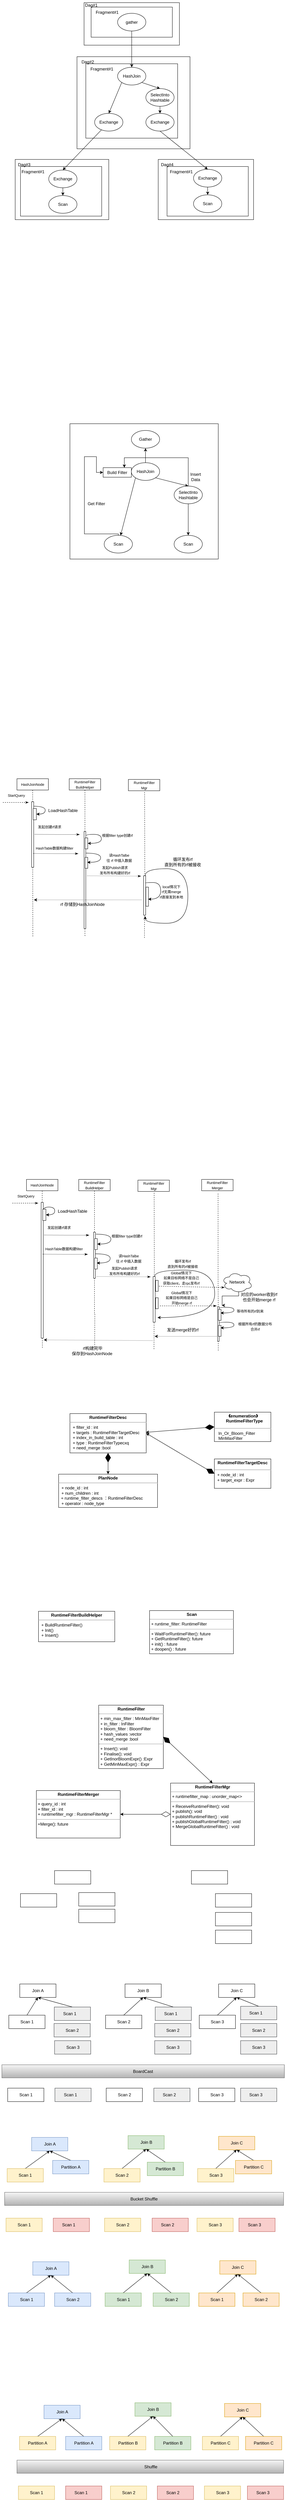 <mxfile version="23.0.2" type="github">
  <diagram name="第 1 页" id="0k4TBifSkERZmbdtbySY">
    <mxGraphModel dx="954" dy="606" grid="0" gridSize="10" guides="1" tooltips="1" connect="1" arrows="1" fold="1" page="1" pageScale="1" pageWidth="827" pageHeight="1169" math="0" shadow="0">
      <root>
        <mxCell id="0" />
        <mxCell id="1" parent="0" />
        <mxCell id="LGNTD50chUgOsU70D988-14" value="" style="rounded=0;whiteSpace=wrap;html=1;" parent="1" vertex="1">
          <mxGeometry x="460" y="750" width="270" height="170" as="geometry" />
        </mxCell>
        <mxCell id="LGNTD50chUgOsU70D988-35" value="" style="rounded=0;whiteSpace=wrap;html=1;" parent="1" vertex="1">
          <mxGeometry x="485" y="770" width="230" height="140" as="geometry" />
        </mxCell>
        <mxCell id="LGNTD50chUgOsU70D988-13" value="" style="rounded=0;whiteSpace=wrap;html=1;" parent="1" vertex="1">
          <mxGeometry x="55" y="750" width="265" height="170" as="geometry" />
        </mxCell>
        <mxCell id="LGNTD50chUgOsU70D988-6" value="" style="rounded=0;whiteSpace=wrap;html=1;" parent="1" vertex="1">
          <mxGeometry x="230" y="460" width="320" height="260" as="geometry" />
        </mxCell>
        <mxCell id="LGNTD50chUgOsU70D988-2" value="" style="rounded=0;whiteSpace=wrap;html=1;" parent="1" vertex="1">
          <mxGeometry x="255" y="480" width="260" height="210" as="geometry" />
        </mxCell>
        <mxCell id="LGNTD50chUgOsU70D988-1" value="Exchange" style="ellipse;whiteSpace=wrap;html=1;" parent="1" vertex="1">
          <mxGeometry x="280" y="620" width="80" height="50" as="geometry" />
        </mxCell>
        <mxCell id="LGNTD50chUgOsU70D988-26" value="" style="edgeStyle=orthogonalEdgeStyle;rounded=0;orthogonalLoop=1;jettySize=auto;html=1;" parent="1" source="LGNTD50chUgOsU70D988-3" target="LGNTD50chUgOsU70D988-5" edge="1">
          <mxGeometry relative="1" as="geometry" />
        </mxCell>
        <mxCell id="LGNTD50chUgOsU70D988-3" value="SelectInto&lt;br&gt;Hashtable" style="ellipse;whiteSpace=wrap;html=1;" parent="1" vertex="1">
          <mxGeometry x="425" y="550" width="80" height="50" as="geometry" />
        </mxCell>
        <mxCell id="LGNTD50chUgOsU70D988-9" style="rounded=0;orthogonalLoop=1;jettySize=auto;html=1;exitX=1;exitY=1;exitDx=0;exitDy=0;entryX=0.5;entryY=0;entryDx=0;entryDy=0;" parent="1" source="LGNTD50chUgOsU70D988-4" target="LGNTD50chUgOsU70D988-3" edge="1">
          <mxGeometry relative="1" as="geometry" />
        </mxCell>
        <mxCell id="LGNTD50chUgOsU70D988-34" value="" style="rounded=0;whiteSpace=wrap;html=1;" parent="1" vertex="1">
          <mxGeometry x="70" y="770" width="230" height="140" as="geometry" />
        </mxCell>
        <mxCell id="LGNTD50chUgOsU70D988-25" style="rounded=0;orthogonalLoop=1;jettySize=auto;html=1;entryX=0.5;entryY=0;entryDx=0;entryDy=0;" parent="1" source="LGNTD50chUgOsU70D988-1" target="LGNTD50chUgOsU70D988-15" edge="1">
          <mxGeometry relative="1" as="geometry" />
        </mxCell>
        <mxCell id="LGNTD50chUgOsU70D988-12" style="rounded=0;orthogonalLoop=1;jettySize=auto;html=1;exitX=0;exitY=1;exitDx=0;exitDy=0;entryX=0.5;entryY=0;entryDx=0;entryDy=0;" parent="1" source="LGNTD50chUgOsU70D988-4" target="LGNTD50chUgOsU70D988-1" edge="1">
          <mxGeometry relative="1" as="geometry" />
        </mxCell>
        <mxCell id="LGNTD50chUgOsU70D988-4" value="HashJoin" style="ellipse;whiteSpace=wrap;html=1;" parent="1" vertex="1">
          <mxGeometry x="345" y="490" width="80" height="50" as="geometry" />
        </mxCell>
        <mxCell id="LGNTD50chUgOsU70D988-27" style="rounded=0;orthogonalLoop=1;jettySize=auto;html=1;exitX=0.5;exitY=1;exitDx=0;exitDy=0;entryX=0.5;entryY=0;entryDx=0;entryDy=0;" parent="1" source="LGNTD50chUgOsU70D988-5" target="LGNTD50chUgOsU70D988-16" edge="1">
          <mxGeometry relative="1" as="geometry" />
        </mxCell>
        <mxCell id="LGNTD50chUgOsU70D988-5" value="Exchange" style="ellipse;whiteSpace=wrap;html=1;" parent="1" vertex="1">
          <mxGeometry x="425" y="620" width="80" height="50" as="geometry" />
        </mxCell>
        <mxCell id="LGNTD50chUgOsU70D988-21" value="" style="edgeStyle=orthogonalEdgeStyle;rounded=0;orthogonalLoop=1;jettySize=auto;html=1;" parent="1" source="LGNTD50chUgOsU70D988-15" target="LGNTD50chUgOsU70D988-17" edge="1">
          <mxGeometry relative="1" as="geometry" />
        </mxCell>
        <mxCell id="LGNTD50chUgOsU70D988-15" value="Exchange" style="ellipse;whiteSpace=wrap;html=1;" parent="1" vertex="1">
          <mxGeometry x="150" y="780" width="80" height="50" as="geometry" />
        </mxCell>
        <mxCell id="LGNTD50chUgOsU70D988-22" value="" style="edgeStyle=orthogonalEdgeStyle;rounded=0;orthogonalLoop=1;jettySize=auto;html=1;" parent="1" source="LGNTD50chUgOsU70D988-16" target="LGNTD50chUgOsU70D988-18" edge="1">
          <mxGeometry relative="1" as="geometry" />
        </mxCell>
        <mxCell id="LGNTD50chUgOsU70D988-16" value="Exchange" style="ellipse;whiteSpace=wrap;html=1;" parent="1" vertex="1">
          <mxGeometry x="560" y="778" width="80" height="50" as="geometry" />
        </mxCell>
        <mxCell id="LGNTD50chUgOsU70D988-17" value="Scan" style="ellipse;whiteSpace=wrap;html=1;" parent="1" vertex="1">
          <mxGeometry x="150" y="852" width="80" height="50" as="geometry" />
        </mxCell>
        <mxCell id="LGNTD50chUgOsU70D988-18" value="Scan" style="ellipse;whiteSpace=wrap;html=1;" parent="1" vertex="1">
          <mxGeometry x="560" y="850" width="80" height="50" as="geometry" />
        </mxCell>
        <mxCell id="LGNTD50chUgOsU70D988-30" value="" style="rounded=0;whiteSpace=wrap;html=1;" parent="1" vertex="1">
          <mxGeometry x="250" y="307.5" width="270" height="120" as="geometry" />
        </mxCell>
        <mxCell id="LGNTD50chUgOsU70D988-33" value="" style="rounded=0;whiteSpace=wrap;html=1;" parent="1" vertex="1">
          <mxGeometry x="270" y="320" width="230" height="85" as="geometry" />
        </mxCell>
        <mxCell id="LGNTD50chUgOsU70D988-32" style="edgeStyle=orthogonalEdgeStyle;rounded=0;orthogonalLoop=1;jettySize=auto;html=1;" parent="1" source="LGNTD50chUgOsU70D988-31" target="LGNTD50chUgOsU70D988-4" edge="1">
          <mxGeometry relative="1" as="geometry" />
        </mxCell>
        <mxCell id="LGNTD50chUgOsU70D988-31" value="gather" style="ellipse;whiteSpace=wrap;html=1;" parent="1" vertex="1">
          <mxGeometry x="345" y="337.5" width="80" height="50" as="geometry" />
        </mxCell>
        <mxCell id="2ma7Ghk2zAE5fmu_fwJY-1" value="Fragment#1" style="text;html=1;align=center;verticalAlign=middle;resizable=0;points=[];autosize=1;strokeColor=none;fillColor=none;" parent="1" vertex="1">
          <mxGeometry x="480" y="770" width="90" height="30" as="geometry" />
        </mxCell>
        <mxCell id="2ma7Ghk2zAE5fmu_fwJY-2" value="Dag#1" style="text;html=1;align=center;verticalAlign=middle;resizable=0;points=[];autosize=1;strokeColor=none;fillColor=none;" parent="1" vertex="1">
          <mxGeometry x="240" y="300" width="60" height="30" as="geometry" />
        </mxCell>
        <mxCell id="2ma7Ghk2zAE5fmu_fwJY-3" value="Dag#2" style="text;html=1;align=center;verticalAlign=middle;resizable=0;points=[];autosize=1;strokeColor=none;fillColor=none;" parent="1" vertex="1">
          <mxGeometry x="230" y="460" width="60" height="30" as="geometry" />
        </mxCell>
        <mxCell id="2ma7Ghk2zAE5fmu_fwJY-4" value="Dag#3" style="text;html=1;align=center;verticalAlign=middle;resizable=0;points=[];autosize=1;strokeColor=none;fillColor=none;" parent="1" vertex="1">
          <mxGeometry x="50" y="750" width="60" height="30" as="geometry" />
        </mxCell>
        <mxCell id="2ma7Ghk2zAE5fmu_fwJY-5" value="Dag#4" style="text;html=1;align=center;verticalAlign=middle;resizable=0;points=[];autosize=1;strokeColor=none;fillColor=none;" parent="1" vertex="1">
          <mxGeometry x="455" y="750" width="60" height="30" as="geometry" />
        </mxCell>
        <mxCell id="2ma7Ghk2zAE5fmu_fwJY-6" value="Fragment#1" style="text;html=1;align=center;verticalAlign=middle;resizable=0;points=[];autosize=1;strokeColor=none;fillColor=none;" parent="1" vertex="1">
          <mxGeometry x="60" y="770" width="90" height="30" as="geometry" />
        </mxCell>
        <mxCell id="2ma7Ghk2zAE5fmu_fwJY-7" value="Fragment#1" style="text;html=1;align=center;verticalAlign=middle;resizable=0;points=[];autosize=1;strokeColor=none;fillColor=none;" parent="1" vertex="1">
          <mxGeometry x="270" y="320" width="90" height="30" as="geometry" />
        </mxCell>
        <mxCell id="2ma7Ghk2zAE5fmu_fwJY-8" value="Fragment#1" style="text;html=1;align=center;verticalAlign=middle;resizable=0;points=[];autosize=1;strokeColor=none;fillColor=none;" parent="1" vertex="1">
          <mxGeometry x="255" y="480" width="90" height="30" as="geometry" />
        </mxCell>
        <mxCell id="CpbZUt9SCDzq-T55aCew-1" value="" style="rounded=0;whiteSpace=wrap;html=1;" parent="1" vertex="1">
          <mxGeometry x="210" y="1496" width="420" height="382" as="geometry" />
        </mxCell>
        <mxCell id="CpbZUt9SCDzq-T55aCew-7" style="rounded=0;orthogonalLoop=1;jettySize=auto;html=1;exitX=1;exitY=1;exitDx=0;exitDy=0;entryX=0.5;entryY=0;entryDx=0;entryDy=0;" parent="1" source="CpbZUt9SCDzq-T55aCew-2" target="CpbZUt9SCDzq-T55aCew-3" edge="1">
          <mxGeometry relative="1" as="geometry" />
        </mxCell>
        <mxCell id="CpbZUt9SCDzq-T55aCew-12" style="rounded=0;orthogonalLoop=1;jettySize=auto;html=1;exitX=0;exitY=1;exitDx=0;exitDy=0;" parent="1" source="CpbZUt9SCDzq-T55aCew-2" target="CpbZUt9SCDzq-T55aCew-5" edge="1">
          <mxGeometry relative="1" as="geometry" />
        </mxCell>
        <mxCell id="CpbZUt9SCDzq-T55aCew-26" value="" style="edgeStyle=orthogonalEdgeStyle;rounded=0;orthogonalLoop=1;jettySize=auto;html=1;" parent="1" source="CpbZUt9SCDzq-T55aCew-2" target="CpbZUt9SCDzq-T55aCew-25" edge="1">
          <mxGeometry relative="1" as="geometry" />
        </mxCell>
        <mxCell id="CpbZUt9SCDzq-T55aCew-2" value="HashJoin" style="ellipse;whiteSpace=wrap;html=1;" parent="1" vertex="1">
          <mxGeometry x="384" y="1606" width="80" height="50" as="geometry" />
        </mxCell>
        <mxCell id="CpbZUt9SCDzq-T55aCew-9" value="" style="edgeStyle=orthogonalEdgeStyle;rounded=0;orthogonalLoop=1;jettySize=auto;html=1;" parent="1" source="CpbZUt9SCDzq-T55aCew-3" target="CpbZUt9SCDzq-T55aCew-4" edge="1">
          <mxGeometry relative="1" as="geometry" />
        </mxCell>
        <mxCell id="CpbZUt9SCDzq-T55aCew-21" style="edgeStyle=orthogonalEdgeStyle;rounded=0;orthogonalLoop=1;jettySize=auto;html=1;entryX=0.75;entryY=0;entryDx=0;entryDy=0;" parent="1" source="CpbZUt9SCDzq-T55aCew-3" target="CpbZUt9SCDzq-T55aCew-13" edge="1">
          <mxGeometry relative="1" as="geometry">
            <Array as="points">
              <mxPoint x="492" y="1592" />
              <mxPoint x="314" y="1592" />
            </Array>
          </mxGeometry>
        </mxCell>
        <mxCell id="CpbZUt9SCDzq-T55aCew-3" value="SelectInto&lt;br&gt;Hashtable" style="ellipse;whiteSpace=wrap;html=1;" parent="1" vertex="1">
          <mxGeometry x="505" y="1672" width="80" height="50" as="geometry" />
        </mxCell>
        <mxCell id="CpbZUt9SCDzq-T55aCew-4" value="Scan" style="ellipse;whiteSpace=wrap;html=1;" parent="1" vertex="1">
          <mxGeometry x="505" y="1811" width="80" height="50" as="geometry" />
        </mxCell>
        <mxCell id="CpbZUt9SCDzq-T55aCew-5" value="Scan" style="ellipse;whiteSpace=wrap;html=1;" parent="1" vertex="1">
          <mxGeometry x="307" y="1811" width="80" height="50" as="geometry" />
        </mxCell>
        <mxCell id="CpbZUt9SCDzq-T55aCew-17" style="edgeStyle=orthogonalEdgeStyle;rounded=0;orthogonalLoop=1;jettySize=auto;html=1;entryX=0.5;entryY=0;entryDx=0;entryDy=0;endArrow=none;endFill=0;startArrow=classic;startFill=1;" parent="1" source="CpbZUt9SCDzq-T55aCew-13" target="CpbZUt9SCDzq-T55aCew-5" edge="1">
          <mxGeometry relative="1" as="geometry">
            <Array as="points">
              <mxPoint x="285" y="1634" />
              <mxPoint x="285" y="1589" />
              <mxPoint x="251" y="1589" />
              <mxPoint x="251" y="1807" />
            </Array>
          </mxGeometry>
        </mxCell>
        <mxCell id="CpbZUt9SCDzq-T55aCew-13" value="Build Filter" style="rounded=0;whiteSpace=wrap;html=1;" parent="1" vertex="1">
          <mxGeometry x="304" y="1620" width="80" height="27" as="geometry" />
        </mxCell>
        <mxCell id="CpbZUt9SCDzq-T55aCew-18" value="Get Filter" style="text;html=1;strokeColor=none;fillColor=none;align=center;verticalAlign=middle;whiteSpace=wrap;rounded=0;" parent="1" vertex="1">
          <mxGeometry x="255" y="1707" width="60" height="30" as="geometry" />
        </mxCell>
        <mxCell id="CpbZUt9SCDzq-T55aCew-22" value="Insert Data" style="text;html=1;strokeColor=none;fillColor=none;align=center;verticalAlign=middle;whiteSpace=wrap;rounded=0;" parent="1" vertex="1">
          <mxGeometry x="536" y="1631" width="60" height="30" as="geometry" />
        </mxCell>
        <mxCell id="CpbZUt9SCDzq-T55aCew-25" value="Gather" style="ellipse;whiteSpace=wrap;html=1;" parent="1" vertex="1">
          <mxGeometry x="384" y="1515" width="80" height="50" as="geometry" />
        </mxCell>
        <mxCell id="CpbZUt9SCDzq-T55aCew-35" style="rounded=0;orthogonalLoop=1;jettySize=auto;html=1;endArrow=none;endFill=0;dashed=1;" parent="1" source="CpbZUt9SCDzq-T55aCew-39" edge="1">
          <mxGeometry relative="1" as="geometry">
            <mxPoint x="105" y="2945" as="targetPoint" />
          </mxGeometry>
        </mxCell>
        <mxCell id="CpbZUt9SCDzq-T55aCew-27" value="&lt;font style=&quot;font-size: 10px;&quot;&gt;HashJoinNode&lt;/font&gt;" style="rounded=0;whiteSpace=wrap;html=1;" parent="1" vertex="1">
          <mxGeometry x="60" y="2498" width="89" height="32" as="geometry" />
        </mxCell>
        <mxCell id="CpbZUt9SCDzq-T55aCew-29" value="&lt;font style=&quot;font-size: 10px;&quot;&gt;RuntimeFilter&lt;br&gt;Mgr&lt;/font&gt;" style="rounded=0;whiteSpace=wrap;html=1;" parent="1" vertex="1">
          <mxGeometry x="375.5" y="2500" width="89" height="32" as="geometry" />
        </mxCell>
        <mxCell id="CpbZUt9SCDzq-T55aCew-36" style="edgeStyle=orthogonalEdgeStyle;rounded=0;orthogonalLoop=1;jettySize=auto;html=1;endArrow=none;endFill=0;dashed=1;" parent="1" source="CpbZUt9SCDzq-T55aCew-47" edge="1">
          <mxGeometry relative="1" as="geometry">
            <mxPoint x="253" y="2944" as="targetPoint" />
          </mxGeometry>
        </mxCell>
        <mxCell id="CpbZUt9SCDzq-T55aCew-30" value="&lt;font style=&quot;font-size: 10px;&quot;&gt;RuntimeFilter&lt;br&gt;BuildHelper&lt;/font&gt;" style="rounded=0;whiteSpace=wrap;html=1;" parent="1" vertex="1">
          <mxGeometry x="208" y="2498" width="89" height="32" as="geometry" />
        </mxCell>
        <mxCell id="CpbZUt9SCDzq-T55aCew-40" value="" style="rounded=0;orthogonalLoop=1;jettySize=auto;html=1;endArrow=none;endFill=0;dashed=1;" parent="1" source="CpbZUt9SCDzq-T55aCew-27" target="CpbZUt9SCDzq-T55aCew-39" edge="1">
          <mxGeometry relative="1" as="geometry">
            <mxPoint x="105" y="2530" as="sourcePoint" />
            <mxPoint x="104.5" y="2929" as="targetPoint" />
          </mxGeometry>
        </mxCell>
        <mxCell id="CpbZUt9SCDzq-T55aCew-45" style="edgeStyle=orthogonalEdgeStyle;rounded=0;orthogonalLoop=1;jettySize=auto;html=1;exitX=0.833;exitY=0.068;exitDx=0;exitDy=0;entryX=1;entryY=0.5;entryDx=0;entryDy=0;exitPerimeter=0;curved=1;" parent="1" source="CpbZUt9SCDzq-T55aCew-39" target="CpbZUt9SCDzq-T55aCew-43" edge="1">
          <mxGeometry relative="1" as="geometry">
            <Array as="points">
              <mxPoint x="140" y="2576" />
              <mxPoint x="140" y="2598" />
            </Array>
          </mxGeometry>
        </mxCell>
        <mxCell id="CpbZUt9SCDzq-T55aCew-49" style="edgeStyle=orthogonalEdgeStyle;rounded=0;orthogonalLoop=1;jettySize=auto;html=1;exitX=1;exitY=0.5;exitDx=0;exitDy=0;dashed=1;dashPattern=1 1;endArrow=classicThin;endFill=1;" parent="1" edge="1">
          <mxGeometry relative="1" as="geometry">
            <mxPoint x="237.5" y="2655.5" as="targetPoint" />
            <mxPoint x="110" y="2655" as="sourcePoint" />
          </mxGeometry>
        </mxCell>
        <mxCell id="CpbZUt9SCDzq-T55aCew-39" value="" style="rounded=0;whiteSpace=wrap;html=1;" parent="1" vertex="1">
          <mxGeometry x="101.5" y="2563" width="6" height="185" as="geometry" />
        </mxCell>
        <mxCell id="CpbZUt9SCDzq-T55aCew-41" value="" style="endArrow=classicThin;html=1;rounded=0;dashed=1;endFill=1;" parent="1" edge="1">
          <mxGeometry width="50" height="50" relative="1" as="geometry">
            <mxPoint x="20" y="2565" as="sourcePoint" />
            <mxPoint x="93" y="2565" as="targetPoint" />
          </mxGeometry>
        </mxCell>
        <mxCell id="CpbZUt9SCDzq-T55aCew-42" value="&lt;font style=&quot;font-size: 10px;&quot;&gt;StartQuery&lt;/font&gt;" style="text;html=1;align=center;verticalAlign=middle;resizable=0;points=[];autosize=1;strokeColor=none;fillColor=none;" parent="1" vertex="1">
          <mxGeometry x="25" y="2532" width="66" height="26" as="geometry" />
        </mxCell>
        <mxCell id="CpbZUt9SCDzq-T55aCew-43" value="" style="rounded=0;whiteSpace=wrap;html=1;" parent="1" vertex="1">
          <mxGeometry x="106" y="2582" width="9" height="32" as="geometry" />
        </mxCell>
        <mxCell id="CpbZUt9SCDzq-T55aCew-46" value="LoadHashTable" style="text;html=1;align=center;verticalAlign=middle;resizable=0;points=[];autosize=1;strokeColor=none;fillColor=none;" parent="1" vertex="1">
          <mxGeometry x="139.5" y="2575" width="101" height="26" as="geometry" />
        </mxCell>
        <mxCell id="CpbZUt9SCDzq-T55aCew-48" value="" style="edgeStyle=orthogonalEdgeStyle;rounded=0;orthogonalLoop=1;jettySize=auto;html=1;endArrow=none;endFill=0;dashed=1;" parent="1" source="CpbZUt9SCDzq-T55aCew-30" target="CpbZUt9SCDzq-T55aCew-47" edge="1">
          <mxGeometry relative="1" as="geometry">
            <mxPoint x="253" y="2530" as="sourcePoint" />
            <mxPoint x="252.5" y="2929" as="targetPoint" />
          </mxGeometry>
        </mxCell>
        <mxCell id="CpbZUt9SCDzq-T55aCew-64" style="edgeStyle=orthogonalEdgeStyle;rounded=0;orthogonalLoop=1;jettySize=auto;html=1;exitX=1.3;exitY=0.042;exitDx=0;exitDy=0;entryX=0.5;entryY=0;entryDx=0;entryDy=0;curved=1;exitPerimeter=0;" parent="1" source="CpbZUt9SCDzq-T55aCew-47" target="CpbZUt9SCDzq-T55aCew-63" edge="1">
          <mxGeometry relative="1" as="geometry">
            <Array as="points">
              <mxPoint x="299" y="2655" />
              <mxPoint x="299" y="2681" />
            </Array>
          </mxGeometry>
        </mxCell>
        <mxCell id="CpbZUt9SCDzq-T55aCew-47" value="" style="rounded=0;whiteSpace=wrap;html=1;" parent="1" vertex="1">
          <mxGeometry x="250" y="2647" width="5" height="274" as="geometry" />
        </mxCell>
        <mxCell id="CpbZUt9SCDzq-T55aCew-50" value="&lt;font style=&quot;font-size: 10px;&quot;&gt;发起创建rf请求&lt;/font&gt;" style="text;html=1;align=center;verticalAlign=middle;resizable=0;points=[];autosize=1;strokeColor=none;fillColor=none;" parent="1" vertex="1">
          <mxGeometry x="110" y="2621" width="84" height="26" as="geometry" />
        </mxCell>
        <mxCell id="CpbZUt9SCDzq-T55aCew-63" value="" style="rounded=0;whiteSpace=wrap;html=1;direction=south;" parent="1" vertex="1">
          <mxGeometry x="253" y="2665" width="7.5" height="31" as="geometry" />
        </mxCell>
        <mxCell id="CpbZUt9SCDzq-T55aCew-65" value="&lt;font style=&quot;font-size: 10px;&quot;&gt;根据filter type创建rf&lt;/font&gt;" style="text;html=1;align=center;verticalAlign=middle;resizable=0;points=[];autosize=1;strokeColor=none;fillColor=none;" parent="1" vertex="1">
          <mxGeometry x="291.5" y="2645" width="105" height="26" as="geometry" />
        </mxCell>
        <mxCell id="CpbZUt9SCDzq-T55aCew-66" value="" style="rounded=0;whiteSpace=wrap;html=1;direction=south;" parent="1" vertex="1">
          <mxGeometry x="253" y="2720" width="7.5" height="31" as="geometry" />
        </mxCell>
        <mxCell id="CpbZUt9SCDzq-T55aCew-67" style="edgeStyle=orthogonalEdgeStyle;rounded=0;orthogonalLoop=1;jettySize=auto;html=1;exitX=1.3;exitY=0.042;exitDx=0;exitDy=0;entryX=0.5;entryY=0;entryDx=0;entryDy=0;curved=1;exitPerimeter=0;" parent="1" edge="1">
          <mxGeometry relative="1" as="geometry">
            <mxPoint x="255" y="2708" as="sourcePoint" />
            <mxPoint x="259" y="2734" as="targetPoint" />
            <Array as="points">
              <mxPoint x="297" y="2708" />
              <mxPoint x="297" y="2734" />
            </Array>
          </mxGeometry>
        </mxCell>
        <mxCell id="CpbZUt9SCDzq-T55aCew-68" value="&lt;font style=&quot;font-size: 10px;&quot;&gt;读HashTalbe&lt;br&gt;往 rf 中插入数据&lt;/font&gt;" style="text;html=1;align=center;verticalAlign=middle;resizable=0;points=[];autosize=1;strokeColor=none;fillColor=none;" parent="1" vertex="1">
          <mxGeometry x="304" y="2700" width="90" height="41" as="geometry" />
        </mxCell>
        <mxCell id="CpbZUt9SCDzq-T55aCew-69" style="rounded=0;orthogonalLoop=1;jettySize=auto;html=1;exitX=1.1;exitY=0.717;exitDx=0;exitDy=0;dashed=1;dashPattern=1 2;endArrow=classicThin;endFill=1;exitPerimeter=0;" parent="1" edge="1">
          <mxGeometry relative="1" as="geometry">
            <mxPoint x="411.25" y="2772.99" as="targetPoint" />
            <mxPoint x="259" y="2772.003" as="sourcePoint" />
          </mxGeometry>
        </mxCell>
        <mxCell id="CpbZUt9SCDzq-T55aCew-70" value="&lt;font style=&quot;font-size: 10px;&quot;&gt;发起Publish请求&lt;br&gt;发布所有构建好的rf&lt;/font&gt;" style="text;html=1;align=center;verticalAlign=middle;resizable=0;points=[];autosize=1;strokeColor=none;fillColor=none;" parent="1" vertex="1">
          <mxGeometry x="285" y="2735" width="104" height="41" as="geometry" />
        </mxCell>
        <mxCell id="CpbZUt9SCDzq-T55aCew-74" style="edgeStyle=orthogonalEdgeStyle;rounded=0;orthogonalLoop=1;jettySize=auto;html=1;endArrow=none;endFill=0;dashed=1;" parent="1" edge="1">
          <mxGeometry relative="1" as="geometry">
            <mxPoint x="421.5" y="2536" as="sourcePoint" />
            <mxPoint x="421" y="2947" as="targetPoint" />
          </mxGeometry>
        </mxCell>
        <mxCell id="CpbZUt9SCDzq-T55aCew-75" value="" style="rounded=0;whiteSpace=wrap;html=1;" parent="1" vertex="1">
          <mxGeometry x="418.5" y="2772" width="6" height="111" as="geometry" />
        </mxCell>
        <mxCell id="CpbZUt9SCDzq-T55aCew-76" style="edgeStyle=orthogonalEdgeStyle;rounded=0;orthogonalLoop=1;jettySize=auto;html=1;exitX=0.75;exitY=0;exitDx=0;exitDy=0;curved=1;" parent="1" source="CpbZUt9SCDzq-T55aCew-75" edge="1">
          <mxGeometry relative="1" as="geometry">
            <mxPoint x="423" y="2886" as="targetPoint" />
            <Array as="points">
              <mxPoint x="423" y="2752" />
              <mxPoint x="544" y="2752" />
              <mxPoint x="544" y="2906" />
              <mxPoint x="423" y="2906" />
            </Array>
          </mxGeometry>
        </mxCell>
        <mxCell id="CpbZUt9SCDzq-T55aCew-77" value="循环发布rf&lt;br&gt;直到所有的rf被接收" style="text;html=1;align=center;verticalAlign=middle;resizable=0;points=[];autosize=1;strokeColor=none;fillColor=none;" parent="1" vertex="1">
          <mxGeometry x="468.5" y="2712" width="121" height="41" as="geometry" />
        </mxCell>
        <mxCell id="CpbZUt9SCDzq-T55aCew-78" value="" style="rounded=0;whiteSpace=wrap;html=1;direction=south;" parent="1" vertex="1">
          <mxGeometry x="425" y="2804" width="7.5" height="54" as="geometry" />
        </mxCell>
        <mxCell id="CpbZUt9SCDzq-T55aCew-79" style="edgeStyle=orthogonalEdgeStyle;rounded=0;orthogonalLoop=1;jettySize=auto;html=1;exitX=0.833;exitY=0.074;exitDx=0;exitDy=0;curved=1;exitPerimeter=0;" parent="1" edge="1">
          <mxGeometry relative="1" as="geometry">
            <mxPoint x="423.498" y="2792.546" as="sourcePoint" />
            <mxPoint x="431.5" y="2838" as="targetPoint" />
            <Array as="points">
              <mxPoint x="424" y="2791" />
              <mxPoint x="467" y="2791" />
              <mxPoint x="467" y="2838" />
            </Array>
          </mxGeometry>
        </mxCell>
        <mxCell id="CpbZUt9SCDzq-T55aCew-85" value="&lt;font style=&quot;font-size: 10px;&quot;&gt;local情况下&lt;br&gt;rf无需merge&lt;br&gt;rf直接发到本地&lt;br&gt;&lt;/font&gt;" style="text;html=1;align=center;verticalAlign=middle;resizable=0;points=[];autosize=1;strokeColor=none;fillColor=none;" parent="1" vertex="1">
          <mxGeometry x="455" y="2789" width="84" height="55" as="geometry" />
        </mxCell>
        <mxCell id="CpbZUt9SCDzq-T55aCew-86" style="edgeStyle=orthogonalEdgeStyle;rounded=0;orthogonalLoop=1;jettySize=auto;html=1;exitX=1;exitY=0.5;exitDx=0;exitDy=0;dashed=1;dashPattern=1 1;endArrow=classicThin;endFill=1;" parent="1" edge="1">
          <mxGeometry relative="1" as="geometry">
            <mxPoint x="233.5" y="2709.5" as="targetPoint" />
            <mxPoint x="106" y="2709" as="sourcePoint" />
          </mxGeometry>
        </mxCell>
        <mxCell id="CpbZUt9SCDzq-T55aCew-88" value="&lt;font style=&quot;font-size: 10px;&quot;&gt;HashTable数据构建filter&lt;/font&gt;" style="text;html=1;align=center;verticalAlign=middle;resizable=0;points=[];autosize=1;strokeColor=none;fillColor=none;" parent="1" vertex="1">
          <mxGeometry x="104" y="2681" width="124" height="26" as="geometry" />
        </mxCell>
        <mxCell id="CpbZUt9SCDzq-T55aCew-89" value="" style="endArrow=none;html=1;rounded=0;endFill=0;startArrow=classic;startFill=1;dashed=1;dashPattern=1 2;" parent="1" edge="1">
          <mxGeometry width="50" height="50" relative="1" as="geometry">
            <mxPoint x="108" y="2840" as="sourcePoint" />
            <mxPoint x="414" y="2840" as="targetPoint" />
          </mxGeometry>
        </mxCell>
        <mxCell id="CpbZUt9SCDzq-T55aCew-90" value="rf 存储到HashJoinNode&amp;nbsp;" style="text;html=1;align=center;verticalAlign=middle;resizable=0;points=[];autosize=1;strokeColor=none;fillColor=none;" parent="1" vertex="1">
          <mxGeometry x="173" y="2840" width="147" height="26" as="geometry" />
        </mxCell>
        <mxCell id="CpbZUt9SCDzq-T55aCew-92" style="rounded=0;orthogonalLoop=1;jettySize=auto;html=1;endArrow=none;endFill=0;dashed=1;" parent="1" source="CpbZUt9SCDzq-T55aCew-100" edge="1">
          <mxGeometry relative="1" as="geometry">
            <mxPoint x="132" y="4107" as="targetPoint" />
          </mxGeometry>
        </mxCell>
        <mxCell id="CpbZUt9SCDzq-T55aCew-93" value="&lt;font style=&quot;font-size: 10px;&quot;&gt;HashJoinNode&lt;/font&gt;" style="rounded=0;whiteSpace=wrap;html=1;" parent="1" vertex="1">
          <mxGeometry x="87" y="3629" width="89" height="32" as="geometry" />
        </mxCell>
        <mxCell id="CpbZUt9SCDzq-T55aCew-94" value="&lt;font style=&quot;font-size: 10px;&quot;&gt;RuntimeFilter&lt;br&gt;Mgr&lt;/font&gt;" style="rounded=0;whiteSpace=wrap;html=1;" parent="1" vertex="1">
          <mxGeometry x="402.5" y="3631" width="89" height="32" as="geometry" />
        </mxCell>
        <mxCell id="CpbZUt9SCDzq-T55aCew-95" style="edgeStyle=orthogonalEdgeStyle;rounded=0;orthogonalLoop=1;jettySize=auto;html=1;endArrow=none;endFill=0;dashed=1;" parent="1" source="CpbZUt9SCDzq-T55aCew-107" edge="1">
          <mxGeometry relative="1" as="geometry">
            <mxPoint x="280" y="4110" as="targetPoint" />
          </mxGeometry>
        </mxCell>
        <mxCell id="CpbZUt9SCDzq-T55aCew-96" value="&lt;font style=&quot;font-size: 10px;&quot;&gt;RuntimeFilter&lt;br&gt;BuildHelper&lt;/font&gt;" style="rounded=0;whiteSpace=wrap;html=1;" parent="1" vertex="1">
          <mxGeometry x="235" y="3629" width="89" height="32" as="geometry" />
        </mxCell>
        <mxCell id="CpbZUt9SCDzq-T55aCew-97" value="" style="rounded=0;orthogonalLoop=1;jettySize=auto;html=1;endArrow=none;endFill=0;dashed=1;" parent="1" source="CpbZUt9SCDzq-T55aCew-93" target="CpbZUt9SCDzq-T55aCew-100" edge="1">
          <mxGeometry relative="1" as="geometry">
            <mxPoint x="132" y="3661" as="sourcePoint" />
            <mxPoint x="131.5" y="4060" as="targetPoint" />
          </mxGeometry>
        </mxCell>
        <mxCell id="CpbZUt9SCDzq-T55aCew-98" style="edgeStyle=orthogonalEdgeStyle;rounded=0;orthogonalLoop=1;jettySize=auto;html=1;exitX=0.833;exitY=0.068;exitDx=0;exitDy=0;entryX=1;entryY=0.5;entryDx=0;entryDy=0;exitPerimeter=0;curved=1;" parent="1" source="CpbZUt9SCDzq-T55aCew-100" target="CpbZUt9SCDzq-T55aCew-103" edge="1">
          <mxGeometry relative="1" as="geometry">
            <Array as="points">
              <mxPoint x="167" y="3707" />
              <mxPoint x="167" y="3729" />
            </Array>
          </mxGeometry>
        </mxCell>
        <mxCell id="CpbZUt9SCDzq-T55aCew-99" style="edgeStyle=orthogonalEdgeStyle;rounded=0;orthogonalLoop=1;jettySize=auto;html=1;exitX=1;exitY=0.5;exitDx=0;exitDy=0;dashed=1;dashPattern=1 1;endArrow=classicThin;endFill=1;" parent="1" edge="1">
          <mxGeometry relative="1" as="geometry">
            <mxPoint x="264.5" y="3786.5" as="targetPoint" />
            <mxPoint x="137" y="3786" as="sourcePoint" />
          </mxGeometry>
        </mxCell>
        <mxCell id="CpbZUt9SCDzq-T55aCew-100" value="" style="rounded=0;whiteSpace=wrap;html=1;" parent="1" vertex="1">
          <mxGeometry x="128.5" y="3694" width="6" height="383" as="geometry" />
        </mxCell>
        <mxCell id="CpbZUt9SCDzq-T55aCew-101" value="" style="endArrow=classicThin;html=1;rounded=0;dashed=1;endFill=1;" parent="1" edge="1">
          <mxGeometry width="50" height="50" relative="1" as="geometry">
            <mxPoint x="47" y="3696" as="sourcePoint" />
            <mxPoint x="120" y="3696" as="targetPoint" />
          </mxGeometry>
        </mxCell>
        <mxCell id="CpbZUt9SCDzq-T55aCew-102" value="&lt;font style=&quot;font-size: 10px;&quot;&gt;StartQuery&lt;/font&gt;" style="text;html=1;align=center;verticalAlign=middle;resizable=0;points=[];autosize=1;strokeColor=none;fillColor=none;" parent="1" vertex="1">
          <mxGeometry x="52" y="3663" width="66" height="26" as="geometry" />
        </mxCell>
        <mxCell id="CpbZUt9SCDzq-T55aCew-103" value="" style="rounded=0;whiteSpace=wrap;html=1;" parent="1" vertex="1">
          <mxGeometry x="133" y="3713" width="9" height="32" as="geometry" />
        </mxCell>
        <mxCell id="CpbZUt9SCDzq-T55aCew-104" value="LoadHashTable" style="text;html=1;align=center;verticalAlign=middle;resizable=0;points=[];autosize=1;strokeColor=none;fillColor=none;" parent="1" vertex="1">
          <mxGeometry x="166.5" y="3706" width="101" height="26" as="geometry" />
        </mxCell>
        <mxCell id="CpbZUt9SCDzq-T55aCew-105" value="" style="edgeStyle=orthogonalEdgeStyle;rounded=0;orthogonalLoop=1;jettySize=auto;html=1;endArrow=none;endFill=0;dashed=1;" parent="1" source="CpbZUt9SCDzq-T55aCew-96" target="CpbZUt9SCDzq-T55aCew-107" edge="1">
          <mxGeometry relative="1" as="geometry">
            <mxPoint x="280" y="3661" as="sourcePoint" />
            <mxPoint x="279.5" y="4060" as="targetPoint" />
          </mxGeometry>
        </mxCell>
        <mxCell id="CpbZUt9SCDzq-T55aCew-106" style="edgeStyle=orthogonalEdgeStyle;rounded=0;orthogonalLoop=1;jettySize=auto;html=1;exitX=1.3;exitY=0.042;exitDx=0;exitDy=0;entryX=0.5;entryY=0;entryDx=0;entryDy=0;curved=1;exitPerimeter=0;" parent="1" source="CpbZUt9SCDzq-T55aCew-107" target="CpbZUt9SCDzq-T55aCew-109" edge="1">
          <mxGeometry relative="1" as="geometry">
            <Array as="points">
              <mxPoint x="326" y="3784" />
              <mxPoint x="326" y="3812" />
            </Array>
          </mxGeometry>
        </mxCell>
        <mxCell id="CpbZUt9SCDzq-T55aCew-107" value="" style="rounded=0;whiteSpace=wrap;html=1;" parent="1" vertex="1">
          <mxGeometry x="277" y="3778" width="5" height="130" as="geometry" />
        </mxCell>
        <mxCell id="CpbZUt9SCDzq-T55aCew-108" value="&lt;font style=&quot;font-size: 10px;&quot;&gt;发起创建rf请求&lt;/font&gt;" style="text;html=1;align=center;verticalAlign=middle;resizable=0;points=[];autosize=1;strokeColor=none;fillColor=none;" parent="1" vertex="1">
          <mxGeometry x="137" y="3752" width="84" height="26" as="geometry" />
        </mxCell>
        <mxCell id="CpbZUt9SCDzq-T55aCew-109" value="" style="rounded=0;whiteSpace=wrap;html=1;direction=south;" parent="1" vertex="1">
          <mxGeometry x="280" y="3796" width="7.5" height="31" as="geometry" />
        </mxCell>
        <mxCell id="CpbZUt9SCDzq-T55aCew-110" value="&lt;font style=&quot;font-size: 10px;&quot;&gt;根据filter type创建rf&lt;/font&gt;" style="text;html=1;align=center;verticalAlign=middle;resizable=0;points=[];autosize=1;strokeColor=none;fillColor=none;" parent="1" vertex="1">
          <mxGeometry x="318.5" y="3776" width="105" height="26" as="geometry" />
        </mxCell>
        <mxCell id="CpbZUt9SCDzq-T55aCew-111" value="" style="rounded=0;whiteSpace=wrap;html=1;direction=south;" parent="1" vertex="1">
          <mxGeometry x="280" y="3851" width="7.5" height="31" as="geometry" />
        </mxCell>
        <mxCell id="CpbZUt9SCDzq-T55aCew-112" style="edgeStyle=orthogonalEdgeStyle;rounded=0;orthogonalLoop=1;jettySize=auto;html=1;exitX=1.3;exitY=0.042;exitDx=0;exitDy=0;entryX=0.5;entryY=0;entryDx=0;entryDy=0;curved=1;exitPerimeter=0;" parent="1" edge="1">
          <mxGeometry relative="1" as="geometry">
            <mxPoint x="282" y="3839" as="sourcePoint" />
            <mxPoint x="286" y="3865" as="targetPoint" />
            <Array as="points">
              <mxPoint x="324" y="3839" />
              <mxPoint x="324" y="3865" />
            </Array>
          </mxGeometry>
        </mxCell>
        <mxCell id="CpbZUt9SCDzq-T55aCew-113" value="&lt;font style=&quot;font-size: 10px;&quot;&gt;读HashTalbe&lt;br&gt;往 rf 中插入数据&lt;/font&gt;" style="text;html=1;align=center;verticalAlign=middle;resizable=0;points=[];autosize=1;strokeColor=none;fillColor=none;" parent="1" vertex="1">
          <mxGeometry x="331" y="3831" width="90" height="41" as="geometry" />
        </mxCell>
        <mxCell id="CpbZUt9SCDzq-T55aCew-114" style="rounded=0;orthogonalLoop=1;jettySize=auto;html=1;exitX=1.1;exitY=0.717;exitDx=0;exitDy=0;dashed=1;dashPattern=1 2;endArrow=classicThin;endFill=1;exitPerimeter=0;" parent="1" edge="1">
          <mxGeometry relative="1" as="geometry">
            <mxPoint x="438.25" y="3903.99" as="targetPoint" />
            <mxPoint x="286" y="3903.003" as="sourcePoint" />
          </mxGeometry>
        </mxCell>
        <mxCell id="CpbZUt9SCDzq-T55aCew-115" value="&lt;font style=&quot;font-size: 10px;&quot;&gt;发起Publish请求&lt;br&gt;发布所有构建好的rf&lt;/font&gt;" style="text;html=1;align=center;verticalAlign=middle;resizable=0;points=[];autosize=1;strokeColor=none;fillColor=none;" parent="1" vertex="1">
          <mxGeometry x="312" y="3866" width="104" height="41" as="geometry" />
        </mxCell>
        <mxCell id="CpbZUt9SCDzq-T55aCew-116" style="edgeStyle=orthogonalEdgeStyle;rounded=0;orthogonalLoop=1;jettySize=auto;html=1;endArrow=none;endFill=0;dashed=1;" parent="1" edge="1">
          <mxGeometry relative="1" as="geometry">
            <mxPoint x="448.5" y="3667" as="sourcePoint" />
            <mxPoint x="448" y="4109" as="targetPoint" />
          </mxGeometry>
        </mxCell>
        <mxCell id="CpbZUt9SCDzq-T55aCew-117" value="" style="rounded=0;whiteSpace=wrap;html=1;" parent="1" vertex="1">
          <mxGeometry x="445.5" y="3903" width="6" height="129" as="geometry" />
        </mxCell>
        <mxCell id="CpbZUt9SCDzq-T55aCew-118" style="edgeStyle=orthogonalEdgeStyle;rounded=0;orthogonalLoop=1;jettySize=auto;html=1;exitX=0.75;exitY=0;exitDx=0;exitDy=0;curved=1;" parent="1" source="CpbZUt9SCDzq-T55aCew-117" edge="1">
          <mxGeometry relative="1" as="geometry">
            <mxPoint x="458" y="4019" as="targetPoint" />
            <Array as="points">
              <mxPoint x="450" y="3885" />
              <mxPoint x="620" y="3885" />
              <mxPoint x="620" y="4019" />
            </Array>
          </mxGeometry>
        </mxCell>
        <mxCell id="CpbZUt9SCDzq-T55aCew-119" value="&lt;font style=&quot;font-size: 10px;&quot;&gt;循环发布rf&lt;br&gt;直到所有的rf被接收&lt;/font&gt;" style="text;html=1;align=center;verticalAlign=middle;resizable=0;points=[];autosize=1;strokeColor=none;fillColor=none;" parent="1" vertex="1">
          <mxGeometry x="477" y="3846" width="104" height="41" as="geometry" />
        </mxCell>
        <mxCell id="CpbZUt9SCDzq-T55aCew-120" value="" style="rounded=0;whiteSpace=wrap;html=1;direction=south;" parent="1" vertex="1">
          <mxGeometry x="452.5" y="3914" width="7.5" height="31" as="geometry" />
        </mxCell>
        <mxCell id="CpbZUt9SCDzq-T55aCew-123" style="edgeStyle=orthogonalEdgeStyle;rounded=0;orthogonalLoop=1;jettySize=auto;html=1;exitX=1;exitY=0.5;exitDx=0;exitDy=0;dashed=1;dashPattern=1 1;endArrow=classicThin;endFill=1;" parent="1" edge="1">
          <mxGeometry relative="1" as="geometry">
            <mxPoint x="260.5" y="3840.5" as="targetPoint" />
            <mxPoint x="133" y="3840" as="sourcePoint" />
          </mxGeometry>
        </mxCell>
        <mxCell id="CpbZUt9SCDzq-T55aCew-124" value="&lt;font style=&quot;font-size: 10px;&quot;&gt;HashTable数据构建filter&lt;/font&gt;" style="text;html=1;align=center;verticalAlign=middle;resizable=0;points=[];autosize=1;strokeColor=none;fillColor=none;" parent="1" vertex="1">
          <mxGeometry x="131" y="3812" width="124" height="26" as="geometry" />
        </mxCell>
        <mxCell id="CpbZUt9SCDzq-T55aCew-125" value="" style="endArrow=none;html=1;rounded=0;endFill=0;startArrow=classic;startFill=1;dashed=1;dashPattern=1 2;" parent="1" edge="1">
          <mxGeometry width="50" height="50" relative="1" as="geometry">
            <mxPoint x="136" y="4082" as="sourcePoint" />
            <mxPoint x="445.5" y="4084" as="targetPoint" />
          </mxGeometry>
        </mxCell>
        <mxCell id="CpbZUt9SCDzq-T55aCew-126" value="rf构建完毕&lt;br&gt;保存到HashJoinNode&amp;nbsp;" style="text;html=1;align=center;verticalAlign=middle;resizable=0;points=[];autosize=1;strokeColor=none;fillColor=none;" parent="1" vertex="1">
          <mxGeometry x="206" y="4092" width="136" height="41" as="geometry" />
        </mxCell>
        <mxCell id="CpbZUt9SCDzq-T55aCew-127" value="&lt;font style=&quot;font-size: 10px;&quot;&gt;RuntimeFilter&lt;br&gt;Merger&lt;/font&gt;" style="rounded=0;whiteSpace=wrap;html=1;" parent="1" vertex="1">
          <mxGeometry x="583" y="3629" width="89" height="32" as="geometry" />
        </mxCell>
        <mxCell id="CpbZUt9SCDzq-T55aCew-129" value="&lt;font style=&quot;font-size: 10px;&quot;&gt;Global情况下&lt;br style=&quot;border-color: var(--border-color);&quot;&gt;如果目标网络不是自己&lt;br style=&quot;border-color: var(--border-color);&quot;&gt;获取client，走rpc发布rf&lt;/font&gt;" style="text;html=1;align=center;verticalAlign=middle;resizable=0;points=[];autosize=1;strokeColor=none;fillColor=none;" parent="1" vertex="1">
          <mxGeometry x="464" y="3879" width="121" height="55" as="geometry" />
        </mxCell>
        <mxCell id="CpbZUt9SCDzq-T55aCew-131" value="" style="endArrow=classicThin;html=1;rounded=0;dashed=1;endFill=1;" parent="1" edge="1">
          <mxGeometry width="50" height="50" relative="1" as="geometry">
            <mxPoint x="462" y="3930.5" as="sourcePoint" />
            <mxPoint x="648" y="3934" as="targetPoint" />
          </mxGeometry>
        </mxCell>
        <mxCell id="CpbZUt9SCDzq-T55aCew-149" style="edgeStyle=orthogonalEdgeStyle;rounded=0;orthogonalLoop=1;jettySize=auto;html=1;exitX=0.55;exitY=0.95;exitDx=0;exitDy=0;exitPerimeter=0;" parent="1" source="CpbZUt9SCDzq-T55aCew-132" edge="1">
          <mxGeometry relative="1" as="geometry">
            <mxPoint x="640" y="3984.5" as="targetPoint" />
            <Array as="points">
              <mxPoint x="688" y="3958" />
              <mxPoint x="641" y="3958" />
            </Array>
          </mxGeometry>
        </mxCell>
        <mxCell id="CpbZUt9SCDzq-T55aCew-132" value="Network" style="ellipse;shape=cloud;whiteSpace=wrap;html=1;" parent="1" vertex="1">
          <mxGeometry x="640" y="3889.5" width="87" height="59.5" as="geometry" />
        </mxCell>
        <mxCell id="CpbZUt9SCDzq-T55aCew-133" value="" style="rounded=0;whiteSpace=wrap;html=1;direction=south;" parent="1" vertex="1">
          <mxGeometry x="452.5" y="3963" width="7.5" height="31" as="geometry" />
        </mxCell>
        <mxCell id="CpbZUt9SCDzq-T55aCew-134" value="" style="endArrow=classicThin;html=1;rounded=0;dashed=1;endFill=1;" parent="1" edge="1">
          <mxGeometry width="50" height="50" relative="1" as="geometry">
            <mxPoint x="464.88" y="3986" as="sourcePoint" />
            <mxPoint x="625.13" y="3986" as="targetPoint" />
          </mxGeometry>
        </mxCell>
        <mxCell id="CpbZUt9SCDzq-T55aCew-137" value="" style="edgeStyle=orthogonalEdgeStyle;rounded=0;orthogonalLoop=1;jettySize=auto;html=1;endArrow=none;endFill=0;dashed=1;" parent="1" target="CpbZUt9SCDzq-T55aCew-136" edge="1">
          <mxGeometry relative="1" as="geometry">
            <mxPoint x="629.5" y="3669" as="sourcePoint" />
            <mxPoint x="629" y="4080" as="targetPoint" />
            <Array as="points">
              <mxPoint x="630" y="3907" />
              <mxPoint x="630" y="3907" />
            </Array>
          </mxGeometry>
        </mxCell>
        <mxCell id="CpbZUt9SCDzq-T55aCew-136" value="" style="rounded=0;whiteSpace=wrap;html=1;" parent="1" vertex="1">
          <mxGeometry x="628" y="3988" width="4.5" height="98" as="geometry" />
        </mxCell>
        <mxCell id="CpbZUt9SCDzq-T55aCew-139" value="&lt;font style=&quot;font-size: 10px;&quot;&gt;Global情况下&lt;br&gt;如果目标网络是自己&lt;br&gt;开始merge rf&lt;/font&gt;" style="text;html=1;align=center;verticalAlign=middle;resizable=0;points=[];autosize=1;strokeColor=none;fillColor=none;" parent="1" vertex="1">
          <mxGeometry x="471.5" y="3935" width="108" height="55" as="geometry" />
        </mxCell>
        <mxCell id="CpbZUt9SCDzq-T55aCew-140" value="" style="rounded=0;whiteSpace=wrap;html=1;direction=south;" parent="1" vertex="1">
          <mxGeometry x="630.5" y="3996" width="7.5" height="31" as="geometry" />
        </mxCell>
        <mxCell id="CpbZUt9SCDzq-T55aCew-141" value="" style="rounded=0;whiteSpace=wrap;html=1;direction=south;" parent="1" vertex="1">
          <mxGeometry x="630.5" y="4041" width="7.5" height="31" as="geometry" />
        </mxCell>
        <mxCell id="CpbZUt9SCDzq-T55aCew-143" value="" style="endArrow=none;dashed=1;html=1;rounded=0;" parent="1" edge="1">
          <mxGeometry width="50" height="50" relative="1" as="geometry">
            <mxPoint x="630" y="4112" as="sourcePoint" />
            <mxPoint x="630" y="4086" as="targetPoint" />
          </mxGeometry>
        </mxCell>
        <mxCell id="CpbZUt9SCDzq-T55aCew-144" style="edgeStyle=orthogonalEdgeStyle;rounded=0;orthogonalLoop=1;jettySize=auto;html=1;entryX=0.5;entryY=0;entryDx=0;entryDy=0;curved=1;" parent="1" edge="1">
          <mxGeometry relative="1" as="geometry">
            <mxPoint x="632.5" y="3993" as="sourcePoint" />
            <mxPoint x="636.5" y="4006" as="targetPoint" />
            <Array as="points">
              <mxPoint x="632.5" y="3990" />
              <mxPoint x="674.5" y="3990" />
              <mxPoint x="674.5" y="4006" />
            </Array>
          </mxGeometry>
        </mxCell>
        <mxCell id="CpbZUt9SCDzq-T55aCew-146" style="edgeStyle=orthogonalEdgeStyle;rounded=0;orthogonalLoop=1;jettySize=auto;html=1;entryX=0.5;entryY=0;entryDx=0;entryDy=0;curved=1;" parent="1" edge="1">
          <mxGeometry relative="1" as="geometry">
            <mxPoint x="632.5" y="4035" as="sourcePoint" />
            <mxPoint x="636.5" y="4048" as="targetPoint" />
            <Array as="points">
              <mxPoint x="632.5" y="4032" />
              <mxPoint x="674.5" y="4032" />
              <mxPoint x="674.5" y="4048" />
            </Array>
          </mxGeometry>
        </mxCell>
        <mxCell id="CpbZUt9SCDzq-T55aCew-147" value="&lt;font style=&quot;font-size: 10px;&quot;&gt;等待所有的rf到来&lt;/font&gt;" style="text;html=1;align=center;verticalAlign=middle;resizable=0;points=[];autosize=1;strokeColor=none;fillColor=none;" parent="1" vertex="1">
          <mxGeometry x="673" y="3988" width="94" height="26" as="geometry" />
        </mxCell>
        <mxCell id="CpbZUt9SCDzq-T55aCew-148" value="&lt;font style=&quot;font-size: 10px;&quot;&gt;根据所有rf的数据分布&lt;br&gt;合并rf&lt;/font&gt;" style="text;html=1;align=center;verticalAlign=middle;resizable=0;points=[];autosize=1;strokeColor=none;fillColor=none;" parent="1" vertex="1">
          <mxGeometry x="677" y="4023" width="114" height="41" as="geometry" />
        </mxCell>
        <mxCell id="CpbZUt9SCDzq-T55aCew-151" value="对应的worker收到rf&lt;br&gt;也会开始merge rf" style="text;html=1;align=center;verticalAlign=middle;resizable=0;points=[];autosize=1;strokeColor=none;fillColor=none;" parent="1" vertex="1">
          <mxGeometry x="684" y="3940" width="121" height="41" as="geometry" />
        </mxCell>
        <mxCell id="CpbZUt9SCDzq-T55aCew-156" value="&lt;p style=&quot;margin: 4px 0px 0px;&quot;&gt;&lt;/p&gt;&lt;div style=&quot;text-align: center;&quot;&gt;&lt;span style=&quot;background-color: initial;&quot;&gt;&amp;nbsp;&lt;b&gt;《enumeration》&lt;/b&gt;&lt;/span&gt;&lt;/div&gt;&lt;div style=&quot;text-align: center;&quot;&gt;&lt;span style=&quot;background-color: initial;&quot;&gt;&lt;b&gt;&amp;nbsp; &amp;nbsp;RuntimeFilterType&lt;/b&gt;&lt;/span&gt;&lt;/div&gt;&lt;p&gt;&lt;/p&gt;&lt;hr style=&quot;&quot;&gt;&lt;p style=&quot;margin: 0px 0px 0px 8px;&quot;&gt;&amp;nbsp;In_Or_Bloom_Filter&lt;/p&gt;&lt;p style=&quot;margin: 0px 0px 0px 8px;&quot;&gt;&amp;nbsp;MinMaxFilter&lt;br&gt;&lt;/p&gt;" style="verticalAlign=top;align=left;overflow=fill;fontSize=12;fontFamily=Helvetica;html=1;whiteSpace=wrap;" parent="1" vertex="1">
          <mxGeometry x="619" y="4286" width="160" height="83" as="geometry" />
        </mxCell>
        <mxCell id="CpbZUt9SCDzq-T55aCew-157" value="&lt;p style=&quot;margin: 4px 0px 0px;&quot;&gt;&lt;/p&gt;&lt;div style=&quot;text-align: center;&quot;&gt;&lt;b style=&quot;background-color: initial; text-align: left;&quot;&gt;RuntimeFilterTargetDesc&lt;/b&gt;&lt;br&gt;&lt;/div&gt;&lt;p&gt;&lt;/p&gt;&lt;hr style=&quot;&quot;&gt;&lt;p style=&quot;margin: 0px 0px 0px 8px;&quot;&gt;+ node_id : int&lt;/p&gt;&lt;p style=&quot;margin: 0px 0px 0px 8px;&quot;&gt;+ target_expr : Expr&lt;/p&gt;" style="verticalAlign=top;align=left;overflow=fill;fontSize=12;fontFamily=Helvetica;html=1;whiteSpace=wrap;" parent="1" vertex="1">
          <mxGeometry x="619" y="4418" width="160" height="83" as="geometry" />
        </mxCell>
        <mxCell id="CpbZUt9SCDzq-T55aCew-158" value="&lt;p style=&quot;margin: 4px 0px 0px; text-align: center;&quot;&gt;&lt;b style=&quot;border-color: var(--border-color); background-color: initial; text-align: left;&quot;&gt;RuntimeFilterDesc&lt;/b&gt;&lt;br&gt;&lt;/p&gt;&lt;hr&gt;&lt;p style=&quot;margin:0px;margin-left:8px;&quot;&gt;+ filter_id : int&lt;br&gt;+ targets : RuntimeFilterTargetDesc&lt;br&gt;&lt;/p&gt;&lt;p style=&quot;margin:0px;margin-left:8px;&quot;&gt;+ index_in_build_table : int&lt;/p&gt;&lt;p style=&quot;margin:0px;margin-left:8px;&quot;&gt;+ type : RuntimeFilterTypecxq&lt;/p&gt;&lt;p style=&quot;margin:0px;margin-left:8px;&quot;&gt;+ need_merge :bool&lt;/p&gt;" style="verticalAlign=top;align=left;overflow=fill;fontSize=12;fontFamily=Helvetica;html=1;whiteSpace=wrap;" parent="1" vertex="1">
          <mxGeometry x="210" y="4290" width="216" height="111" as="geometry" />
        </mxCell>
        <mxCell id="CpbZUt9SCDzq-T55aCew-159" value="" style="endArrow=diamondThin;endFill=1;endSize=24;html=1;rounded=0;startArrow=classic;startFill=1;exitX=0.5;exitY=0;exitDx=0;exitDy=0;entryX=0.5;entryY=1;entryDx=0;entryDy=0;" parent="1" source="CpbZUt9SCDzq-T55aCew-161" target="CpbZUt9SCDzq-T55aCew-158" edge="1">
          <mxGeometry width="160" relative="1" as="geometry">
            <mxPoint x="267.5" y="4432.5" as="sourcePoint" />
            <mxPoint x="325.5" y="4410" as="targetPoint" />
          </mxGeometry>
        </mxCell>
        <mxCell id="CpbZUt9SCDzq-T55aCew-160" value="" style="endArrow=diamondThin;endFill=1;endSize=24;html=1;rounded=0;startArrow=classic;startFill=1;exitX=1;exitY=0.5;exitDx=0;exitDy=0;entryX=0;entryY=0.5;entryDx=0;entryDy=0;" parent="1" source="CpbZUt9SCDzq-T55aCew-158" target="CpbZUt9SCDzq-T55aCew-157" edge="1">
          <mxGeometry width="160" relative="1" as="geometry">
            <mxPoint x="460" y="4363" as="sourcePoint" />
            <mxPoint x="612" y="4455" as="targetPoint" />
          </mxGeometry>
        </mxCell>
        <mxCell id="CpbZUt9SCDzq-T55aCew-161" value="&lt;p style=&quot;text-align: center; margin: 4px 0px 0px;&quot;&gt;&lt;b&gt;PlanNode&lt;/b&gt;&lt;/p&gt;&lt;hr&gt;&lt;p style=&quot;margin:0px;margin-left:8px;&quot;&gt;+ node_id : int&lt;br&gt;+ num_children : int&lt;/p&gt;&amp;nbsp; + runtime_filter_descs ：RuntimeFilterDesc&lt;p style=&quot;margin:0px;margin-left:8px;&quot;&gt;+ operator : node_type&lt;/p&gt;" style="verticalAlign=top;align=left;overflow=fill;fontSize=12;fontFamily=Helvetica;html=1;whiteSpace=wrap;" parent="1" vertex="1">
          <mxGeometry x="178" y="4461" width="280" height="94" as="geometry" />
        </mxCell>
        <mxCell id="CpbZUt9SCDzq-T55aCew-162" value="" style="endArrow=diamondThin;endFill=1;endSize=24;html=1;rounded=0;startArrow=classic;startFill=1;entryX=0;entryY=0.5;entryDx=0;entryDy=0;" parent="1" target="CpbZUt9SCDzq-T55aCew-156" edge="1">
          <mxGeometry width="160" relative="1" as="geometry">
            <mxPoint x="425" y="4343" as="sourcePoint" />
            <mxPoint x="618" y="4330" as="targetPoint" />
          </mxGeometry>
        </mxCell>
        <mxCell id="CpbZUt9SCDzq-T55aCew-163" value="&lt;p style=&quot;margin: 4px 0px 0px; text-align: center;&quot;&gt;&lt;b style=&quot;border-color: var(--border-color); background-color: initial; text-align: left;&quot;&gt;RuntimeFilterBuildHelper&lt;/b&gt;&lt;br&gt;&lt;/p&gt;&lt;hr&gt;&lt;p style=&quot;margin:0px;margin-left:8px;&quot;&gt;+&amp;nbsp;BuildRuntimeFilter()&lt;/p&gt;&lt;p style=&quot;margin:0px;margin-left:8px;&quot;&gt;+ Init()&lt;br&gt;&lt;/p&gt;&lt;p style=&quot;margin:0px;margin-left:8px;&quot;&gt;+ Insert()&lt;/p&gt;" style="verticalAlign=top;align=left;overflow=fill;fontSize=12;fontFamily=Helvetica;html=1;whiteSpace=wrap;" parent="1" vertex="1">
          <mxGeometry x="121" y="4848" width="216" height="86" as="geometry" />
        </mxCell>
        <mxCell id="CpbZUt9SCDzq-T55aCew-166" value="&lt;p style=&quot;margin:0px;margin-top:4px;text-align:center;&quot;&gt;&lt;b&gt;RuntimeFilter&lt;/b&gt;&lt;/p&gt;&lt;hr size=&quot;1&quot;&gt;&lt;p style=&quot;margin:0px;margin-left:4px;&quot;&gt;+ min_max_filter : MinMaxFilter&amp;nbsp;&lt;/p&gt;&lt;p style=&quot;margin:0px;margin-left:4px;&quot;&gt;+ in_filter : InFilter&lt;/p&gt;&lt;p style=&quot;margin:0px;margin-left:4px;&quot;&gt;+ bloom_filter : BloomFilter&lt;/p&gt;&lt;p style=&quot;margin:0px;margin-left:4px;&quot;&gt;+ hash_values :vector&lt;/p&gt;&lt;p style=&quot;margin:0px;margin-left:4px;&quot;&gt;+ need_merge :bool&lt;/p&gt;&lt;hr size=&quot;1&quot;&gt;&lt;p style=&quot;margin:0px;margin-left:4px;&quot;&gt;+ Insert(): void&lt;/p&gt;&lt;p style=&quot;margin:0px;margin-left:4px;&quot;&gt;+&amp;nbsp;Finalise(): void&lt;/p&gt;&lt;p style=&quot;margin:0px;margin-left:4px;&quot;&gt;+ GetInorBloomExpr() :Expr&lt;/p&gt;&lt;p style=&quot;margin:0px;margin-left:4px;&quot;&gt;+ GetMinMaxExpr() : Expr&lt;/p&gt;&lt;p style=&quot;margin:0px;margin-left:4px;&quot;&gt;&lt;br&gt;&lt;/p&gt;" style="verticalAlign=top;align=left;overflow=fill;fontSize=12;fontFamily=Helvetica;html=1;whiteSpace=wrap;" parent="1" vertex="1">
          <mxGeometry x="291.5" y="5113" width="183" height="179" as="geometry" />
        </mxCell>
        <mxCell id="CpbZUt9SCDzq-T55aCew-167" value="&lt;p style=&quot;margin:0px;margin-top:4px;text-align:center;&quot;&gt;&lt;b&gt;Scan&lt;/b&gt;&lt;/p&gt;&lt;hr size=&quot;1&quot;&gt;&lt;p style=&quot;margin:0px;margin-left:4px;&quot;&gt;+ runtime_filter: RuntimeFilter&lt;/p&gt;&lt;hr size=&quot;1&quot;&gt;&lt;p style=&quot;margin:0px;margin-left:4px;&quot;&gt;+&amp;nbsp;WaitForRuntimeFilter()&lt;span style=&quot;background-color: initial;&quot;&gt;: future&lt;/span&gt;&lt;/p&gt;&lt;p style=&quot;margin:0px;margin-left:4px;&quot;&gt;&lt;span style=&quot;background-color: initial;&quot;&gt;+&amp;nbsp;&lt;/span&gt;GetRuntimeFilter(): future&lt;/p&gt;&lt;p style=&quot;margin:0px;margin-left:4px;&quot;&gt;+ init() : future&lt;/p&gt;&lt;p style=&quot;margin:0px;margin-left:4px;&quot;&gt;+ doopen() : future&lt;/p&gt;" style="verticalAlign=top;align=left;overflow=fill;fontSize=12;fontFamily=Helvetica;html=1;whiteSpace=wrap;" parent="1" vertex="1">
          <mxGeometry x="435.5" y="4846" width="237.5" height="122" as="geometry" />
        </mxCell>
        <mxCell id="CpbZUt9SCDzq-T55aCew-168" value="&lt;p style=&quot;margin:0px;margin-top:4px;text-align:center;&quot;&gt;&lt;b&gt;RuntimeFilterMgr&lt;/b&gt;&lt;/p&gt;&lt;hr size=&quot;1&quot;&gt;&lt;p style=&quot;margin:0px;margin-left:4px;&quot;&gt;+ runtimefilter_map : unorder_map&amp;lt;&amp;gt;&lt;/p&gt;&lt;hr size=&quot;1&quot;&gt;&lt;p style=&quot;margin:0px;margin-left:4px;&quot;&gt;+ ReceiveRuntimeFilter()&lt;span style=&quot;background-color: initial;&quot;&gt;: void&lt;/span&gt;&lt;/p&gt;&lt;p style=&quot;margin:0px;margin-left:4px;&quot;&gt;&lt;span style=&quot;background-color: initial;&quot;&gt;+ publish()&lt;/span&gt;: void&lt;/p&gt;&lt;p style=&quot;margin:0px;margin-left:4px;&quot;&gt;+ publishRuntimeFilter() : void&lt;/p&gt;&lt;p style=&quot;margin:0px;margin-left:4px;&quot;&gt;+ publishGlobalRuntimeFilter() : void&lt;/p&gt;&lt;p style=&quot;margin:0px;margin-left:4px;&quot;&gt;+ MergeGlobalRuntimeFilter() : void&lt;/p&gt;" style="verticalAlign=top;align=left;overflow=fill;fontSize=12;fontFamily=Helvetica;html=1;whiteSpace=wrap;" parent="1" vertex="1">
          <mxGeometry x="495" y="5333" width="237.5" height="176" as="geometry" />
        </mxCell>
        <mxCell id="CpbZUt9SCDzq-T55aCew-169" value="&lt;p style=&quot;margin:0px;margin-top:4px;text-align:center;&quot;&gt;&lt;b&gt;RuntimeFilterMerger&lt;/b&gt;&lt;/p&gt;&lt;hr size=&quot;1&quot;&gt;&lt;p style=&quot;margin:0px;margin-left:4px;&quot;&gt;+ query_id : int&lt;/p&gt;&lt;p style=&quot;margin:0px;margin-left:4px;&quot;&gt;+ filter_id : int&lt;/p&gt;&lt;p style=&quot;margin:0px;margin-left:4px;&quot;&gt;+ runtimefilter_mgr : RuntimeFilterMgr *&lt;/p&gt;&lt;hr size=&quot;1&quot;&gt;&lt;p style=&quot;margin:0px;margin-left:4px;&quot;&gt;+Merge()&lt;span style=&quot;background-color: initial;&quot;&gt;: future&lt;/span&gt;&lt;/p&gt;&lt;p style=&quot;margin:0px;margin-left:4px;&quot;&gt;&lt;br&gt;&lt;/p&gt;" style="verticalAlign=top;align=left;overflow=fill;fontSize=12;fontFamily=Helvetica;html=1;whiteSpace=wrap;" parent="1" vertex="1">
          <mxGeometry x="115" y="5354" width="237.5" height="134" as="geometry" />
        </mxCell>
        <mxCell id="CpbZUt9SCDzq-T55aCew-173" value="" style="endArrow=diamondThin;endFill=1;endSize=24;html=1;rounded=0;startArrow=classic;startFill=1;exitX=0.5;exitY=0;exitDx=0;exitDy=0;entryX=1;entryY=0.5;entryDx=0;entryDy=0;" parent="1" source="CpbZUt9SCDzq-T55aCew-168" target="CpbZUt9SCDzq-T55aCew-166" edge="1">
          <mxGeometry width="160" relative="1" as="geometry">
            <mxPoint x="581" y="5092" as="sourcePoint" />
            <mxPoint x="774" y="5206" as="targetPoint" />
          </mxGeometry>
        </mxCell>
        <mxCell id="CpbZUt9SCDzq-T55aCew-174" value="" style="endArrow=diamondThin;endFill=0;endSize=24;html=1;rounded=0;startArrow=classic;startFill=1;exitX=1;exitY=0.5;exitDx=0;exitDy=0;entryX=0;entryY=0.5;entryDx=0;entryDy=0;" parent="1" source="CpbZUt9SCDzq-T55aCew-169" target="CpbZUt9SCDzq-T55aCew-168" edge="1">
          <mxGeometry width="160" relative="1" as="geometry">
            <mxPoint x="351.5" y="5418" as="sourcePoint" />
            <mxPoint x="480" y="5410" as="targetPoint" />
          </mxGeometry>
        </mxCell>
        <mxCell id="6fNVY8_orLLLnZTf1ZPP-1" value="" style="rounded=0;whiteSpace=wrap;html=1;" vertex="1" parent="1">
          <mxGeometry x="166.5" y="5580" width="102.5" height="38" as="geometry" />
        </mxCell>
        <mxCell id="6fNVY8_orLLLnZTf1ZPP-5" value="" style="rounded=0;whiteSpace=wrap;html=1;" vertex="1" parent="1">
          <mxGeometry x="235" y="5642" width="102.5" height="38" as="geometry" />
        </mxCell>
        <mxCell id="6fNVY8_orLLLnZTf1ZPP-6" value="" style="rounded=0;whiteSpace=wrap;html=1;" vertex="1" parent="1">
          <mxGeometry x="235" y="5689" width="102.5" height="38" as="geometry" />
        </mxCell>
        <mxCell id="6fNVY8_orLLLnZTf1ZPP-8" value="" style="rounded=0;whiteSpace=wrap;html=1;" vertex="1" parent="1">
          <mxGeometry x="70" y="5645" width="102.5" height="38" as="geometry" />
        </mxCell>
        <mxCell id="6fNVY8_orLLLnZTf1ZPP-9" value="" style="rounded=0;whiteSpace=wrap;html=1;" vertex="1" parent="1">
          <mxGeometry x="554" y="5580" width="102.5" height="38" as="geometry" />
        </mxCell>
        <mxCell id="6fNVY8_orLLLnZTf1ZPP-11" value="" style="rounded=0;whiteSpace=wrap;html=1;" vertex="1" parent="1">
          <mxGeometry x="622" y="5748" width="102.5" height="38" as="geometry" />
        </mxCell>
        <mxCell id="6fNVY8_orLLLnZTf1ZPP-12" value="" style="rounded=0;whiteSpace=wrap;html=1;" vertex="1" parent="1">
          <mxGeometry x="622" y="5698" width="102.5" height="38" as="geometry" />
        </mxCell>
        <mxCell id="6fNVY8_orLLLnZTf1ZPP-13" value="" style="rounded=0;whiteSpace=wrap;html=1;" vertex="1" parent="1">
          <mxGeometry x="622" y="5645" width="102.5" height="38" as="geometry" />
        </mxCell>
        <mxCell id="6fNVY8_orLLLnZTf1ZPP-32" value="Join A" style="rounded=0;whiteSpace=wrap;html=1;" vertex="1" parent="1">
          <mxGeometry x="68" y="5900" width="102.5" height="38" as="geometry" />
        </mxCell>
        <mxCell id="6fNVY8_orLLLnZTf1ZPP-43" style="rounded=0;orthogonalLoop=1;jettySize=auto;html=1;entryX=0.5;entryY=1;entryDx=0;entryDy=0;exitX=0.5;exitY=0;exitDx=0;exitDy=0;" edge="1" parent="1" source="6fNVY8_orLLLnZTf1ZPP-33" target="6fNVY8_orLLLnZTf1ZPP-32">
          <mxGeometry relative="1" as="geometry" />
        </mxCell>
        <mxCell id="6fNVY8_orLLLnZTf1ZPP-33" value="Scan 1&lt;span style=&quot;white-space: pre;&quot;&gt;&#x9;&lt;/span&gt;" style="rounded=0;whiteSpace=wrap;html=1;fillColor=#eeeeee;strokeColor=#36393d;" vertex="1" parent="1">
          <mxGeometry x="165.75" y="5965" width="102.5" height="38" as="geometry" />
        </mxCell>
        <mxCell id="6fNVY8_orLLLnZTf1ZPP-34" value="Scan 2" style="rounded=0;whiteSpace=wrap;html=1;fillColor=#eeeeee;strokeColor=#36393d;" vertex="1" parent="1">
          <mxGeometry x="165" y="6011.5" width="102.5" height="38" as="geometry" />
        </mxCell>
        <mxCell id="6fNVY8_orLLLnZTf1ZPP-35" value="Scan 3" style="rounded=0;whiteSpace=wrap;html=1;fillColor=#eeeeee;strokeColor=#36393d;" vertex="1" parent="1">
          <mxGeometry x="166.5" y="6060" width="102.5" height="38" as="geometry" />
        </mxCell>
        <mxCell id="6fNVY8_orLLLnZTf1ZPP-42" style="rounded=0;orthogonalLoop=1;jettySize=auto;html=1;entryX=0.5;entryY=1;entryDx=0;entryDy=0;exitX=0.5;exitY=0;exitDx=0;exitDy=0;" edge="1" parent="1" source="6fNVY8_orLLLnZTf1ZPP-36" target="6fNVY8_orLLLnZTf1ZPP-32">
          <mxGeometry relative="1" as="geometry" />
        </mxCell>
        <mxCell id="6fNVY8_orLLLnZTf1ZPP-36" value="Scan 1" style="rounded=0;whiteSpace=wrap;html=1;" vertex="1" parent="1">
          <mxGeometry x="37" y="5988" width="102.5" height="38" as="geometry" />
        </mxCell>
        <mxCell id="6fNVY8_orLLLnZTf1ZPP-44" value="BoardCast" style="rounded=0;whiteSpace=wrap;html=1;fillColor=#f5f5f5;strokeColor=#666666;gradientColor=#b3b3b3;" vertex="1" parent="1">
          <mxGeometry x="17.25" y="6128" width="800" height="37" as="geometry" />
        </mxCell>
        <mxCell id="6fNVY8_orLLLnZTf1ZPP-45" value="Join B" style="rounded=0;whiteSpace=wrap;html=1;" vertex="1" parent="1">
          <mxGeometry x="366" y="5900" width="102.5" height="38" as="geometry" />
        </mxCell>
        <mxCell id="6fNVY8_orLLLnZTf1ZPP-46" style="rounded=0;orthogonalLoop=1;jettySize=auto;html=1;entryX=0.5;entryY=1;entryDx=0;entryDy=0;exitX=0.5;exitY=0;exitDx=0;exitDy=0;" edge="1" parent="1" source="6fNVY8_orLLLnZTf1ZPP-47" target="6fNVY8_orLLLnZTf1ZPP-45">
          <mxGeometry relative="1" as="geometry" />
        </mxCell>
        <mxCell id="6fNVY8_orLLLnZTf1ZPP-47" value="Scan 1&lt;span style=&quot;white-space: pre;&quot;&gt;&#x9;&lt;/span&gt;" style="rounded=0;whiteSpace=wrap;html=1;fillColor=#eeeeee;strokeColor=#36393d;" vertex="1" parent="1">
          <mxGeometry x="451.5" y="5965" width="102.5" height="38" as="geometry" />
        </mxCell>
        <mxCell id="6fNVY8_orLLLnZTf1ZPP-48" value="Scan 2" style="rounded=0;whiteSpace=wrap;html=1;fillColor=#eeeeee;strokeColor=#36393d;" vertex="1" parent="1">
          <mxGeometry x="450" y="6011.5" width="102.5" height="38" as="geometry" />
        </mxCell>
        <mxCell id="6fNVY8_orLLLnZTf1ZPP-49" style="rounded=0;orthogonalLoop=1;jettySize=auto;html=1;entryX=0.5;entryY=1;entryDx=0;entryDy=0;exitX=0.5;exitY=0;exitDx=0;exitDy=0;" edge="1" parent="1" source="6fNVY8_orLLLnZTf1ZPP-50" target="6fNVY8_orLLLnZTf1ZPP-45">
          <mxGeometry relative="1" as="geometry" />
        </mxCell>
        <mxCell id="6fNVY8_orLLLnZTf1ZPP-50" value="Scan 2" style="rounded=0;whiteSpace=wrap;html=1;" vertex="1" parent="1">
          <mxGeometry x="311" y="5988" width="102.5" height="38" as="geometry" />
        </mxCell>
        <mxCell id="6fNVY8_orLLLnZTf1ZPP-51" value="Scan 3" style="rounded=0;whiteSpace=wrap;html=1;fillColor=#eeeeee;strokeColor=#36393d;" vertex="1" parent="1">
          <mxGeometry x="450" y="6060" width="102.5" height="38" as="geometry" />
        </mxCell>
        <mxCell id="6fNVY8_orLLLnZTf1ZPP-52" value="Scan 1" style="rounded=0;whiteSpace=wrap;html=1;" vertex="1" parent="1">
          <mxGeometry x="33.75" y="6194" width="102.5" height="38" as="geometry" />
        </mxCell>
        <mxCell id="6fNVY8_orLLLnZTf1ZPP-53" value="Scan 1&lt;span style=&quot;white-space: pre;&quot;&gt;&#x9;&lt;/span&gt;" style="rounded=0;whiteSpace=wrap;html=1;fillColor=#eeeeee;strokeColor=#36393d;" vertex="1" parent="1">
          <mxGeometry x="167.5" y="6194" width="102.5" height="38" as="geometry" />
        </mxCell>
        <mxCell id="6fNVY8_orLLLnZTf1ZPP-54" value="Scan 2" style="rounded=0;whiteSpace=wrap;html=1;" vertex="1" parent="1">
          <mxGeometry x="312.75" y="6194" width="102.5" height="38" as="geometry" />
        </mxCell>
        <mxCell id="6fNVY8_orLLLnZTf1ZPP-55" value="Scan 2&lt;span style=&quot;white-space: pre;&quot;&gt;&#x9;&lt;/span&gt;" style="rounded=0;whiteSpace=wrap;html=1;fillColor=#eeeeee;strokeColor=#36393d;" vertex="1" parent="1">
          <mxGeometry x="447.5" y="6194" width="102.5" height="38" as="geometry" />
        </mxCell>
        <mxCell id="6fNVY8_orLLLnZTf1ZPP-56" value="Join C" style="rounded=0;whiteSpace=wrap;html=1;" vertex="1" parent="1">
          <mxGeometry x="631" y="5900" width="102.5" height="38" as="geometry" />
        </mxCell>
        <mxCell id="6fNVY8_orLLLnZTf1ZPP-57" style="rounded=0;orthogonalLoop=1;jettySize=auto;html=1;entryX=0.5;entryY=1;entryDx=0;entryDy=0;exitX=0.5;exitY=0;exitDx=0;exitDy=0;" edge="1" parent="1" source="6fNVY8_orLLLnZTf1ZPP-58" target="6fNVY8_orLLLnZTf1ZPP-56">
          <mxGeometry relative="1" as="geometry" />
        </mxCell>
        <mxCell id="6fNVY8_orLLLnZTf1ZPP-58" value="Scan 1&lt;span style=&quot;white-space: pre;&quot;&gt;&#x9;&lt;/span&gt;" style="rounded=0;whiteSpace=wrap;html=1;fillColor=#eeeeee;strokeColor=#36393d;" vertex="1" parent="1">
          <mxGeometry x="693.25" y="5963" width="102.5" height="38" as="geometry" />
        </mxCell>
        <mxCell id="6fNVY8_orLLLnZTf1ZPP-59" value="Scan 2" style="rounded=0;whiteSpace=wrap;html=1;fillColor=#eeeeee;strokeColor=#36393d;" vertex="1" parent="1">
          <mxGeometry x="693.25" y="6011.5" width="102.5" height="38" as="geometry" />
        </mxCell>
        <mxCell id="6fNVY8_orLLLnZTf1ZPP-60" style="rounded=0;orthogonalLoop=1;jettySize=auto;html=1;entryX=0.5;entryY=1;entryDx=0;entryDy=0;exitX=0.5;exitY=0;exitDx=0;exitDy=0;" edge="1" parent="1" source="6fNVY8_orLLLnZTf1ZPP-61" target="6fNVY8_orLLLnZTf1ZPP-56">
          <mxGeometry relative="1" as="geometry" />
        </mxCell>
        <mxCell id="6fNVY8_orLLLnZTf1ZPP-61" value="Scan 3" style="rounded=0;whiteSpace=wrap;html=1;" vertex="1" parent="1">
          <mxGeometry x="576.25" y="5988" width="102.5" height="38" as="geometry" />
        </mxCell>
        <mxCell id="6fNVY8_orLLLnZTf1ZPP-62" value="Scan 3" style="rounded=0;whiteSpace=wrap;html=1;fillColor=#eeeeee;strokeColor=#36393d;" vertex="1" parent="1">
          <mxGeometry x="693.25" y="6060" width="102.5" height="38" as="geometry" />
        </mxCell>
        <mxCell id="6fNVY8_orLLLnZTf1ZPP-63" value="Scan 3" style="rounded=0;whiteSpace=wrap;html=1;" vertex="1" parent="1">
          <mxGeometry x="574.5" y="6194" width="102.5" height="38" as="geometry" />
        </mxCell>
        <mxCell id="6fNVY8_orLLLnZTf1ZPP-64" value="Scan 3&lt;span style=&quot;white-space: pre;&quot;&gt;&#x9;&lt;/span&gt;" style="rounded=0;whiteSpace=wrap;html=1;fillColor=#eeeeee;strokeColor=#36393d;" vertex="1" parent="1">
          <mxGeometry x="693.25" y="6194" width="102.5" height="38" as="geometry" />
        </mxCell>
        <mxCell id="6fNVY8_orLLLnZTf1ZPP-93" value="Join A" style="rounded=0;whiteSpace=wrap;html=1;fillColor=#dae8fc;strokeColor=#6c8ebf;" vertex="1" parent="1">
          <mxGeometry x="101.5" y="6333" width="102.5" height="38" as="geometry" />
        </mxCell>
        <mxCell id="6fNVY8_orLLLnZTf1ZPP-94" style="rounded=0;orthogonalLoop=1;jettySize=auto;html=1;entryX=0.5;entryY=1;entryDx=0;entryDy=0;exitX=0.5;exitY=0;exitDx=0;exitDy=0;" edge="1" parent="1" source="6fNVY8_orLLLnZTf1ZPP-95" target="6fNVY8_orLLLnZTf1ZPP-93">
          <mxGeometry relative="1" as="geometry" />
        </mxCell>
        <mxCell id="6fNVY8_orLLLnZTf1ZPP-95" value="Partition A" style="rounded=0;whiteSpace=wrap;html=1;fillColor=#dae8fc;strokeColor=#6c8ebf;" vertex="1" parent="1">
          <mxGeometry x="161" y="6398" width="102.5" height="38" as="geometry" />
        </mxCell>
        <mxCell id="6fNVY8_orLLLnZTf1ZPP-98" style="rounded=0;orthogonalLoop=1;jettySize=auto;html=1;entryX=0.5;entryY=1;entryDx=0;entryDy=0;exitX=0.5;exitY=0;exitDx=0;exitDy=0;" edge="1" parent="1" source="6fNVY8_orLLLnZTf1ZPP-99" target="6fNVY8_orLLLnZTf1ZPP-93">
          <mxGeometry relative="1" as="geometry" />
        </mxCell>
        <mxCell id="6fNVY8_orLLLnZTf1ZPP-99" value="Scan 1" style="rounded=0;whiteSpace=wrap;html=1;fillColor=#fff2cc;strokeColor=#d6b656;" vertex="1" parent="1">
          <mxGeometry x="32.25" y="6421" width="102.5" height="38" as="geometry" />
        </mxCell>
        <mxCell id="6fNVY8_orLLLnZTf1ZPP-100" value="Bucket Shuffle" style="rounded=0;whiteSpace=wrap;html=1;fillColor=#f5f5f5;strokeColor=#666666;gradientColor=#b3b3b3;" vertex="1" parent="1">
          <mxGeometry x="25" y="6488" width="790" height="37" as="geometry" />
        </mxCell>
        <mxCell id="6fNVY8_orLLLnZTf1ZPP-101" value="Join B" style="rounded=0;whiteSpace=wrap;html=1;fillColor=#d5e8d4;strokeColor=#82b366;" vertex="1" parent="1">
          <mxGeometry x="374.5" y="6328" width="102.5" height="38" as="geometry" />
        </mxCell>
        <mxCell id="6fNVY8_orLLLnZTf1ZPP-102" style="rounded=0;orthogonalLoop=1;jettySize=auto;html=1;entryX=0.5;entryY=1;entryDx=0;entryDy=0;exitX=0.5;exitY=0;exitDx=0;exitDy=0;" edge="1" parent="1" source="6fNVY8_orLLLnZTf1ZPP-121" target="6fNVY8_orLLLnZTf1ZPP-101">
          <mxGeometry relative="1" as="geometry">
            <mxPoint x="455" y="6392" as="sourcePoint" />
          </mxGeometry>
        </mxCell>
        <mxCell id="6fNVY8_orLLLnZTf1ZPP-105" style="rounded=0;orthogonalLoop=1;jettySize=auto;html=1;entryX=0.5;entryY=1;entryDx=0;entryDy=0;exitX=0.5;exitY=0;exitDx=0;exitDy=0;" edge="1" parent="1" source="6fNVY8_orLLLnZTf1ZPP-106" target="6fNVY8_orLLLnZTf1ZPP-101">
          <mxGeometry relative="1" as="geometry" />
        </mxCell>
        <mxCell id="6fNVY8_orLLLnZTf1ZPP-106" value="Scan 2" style="rounded=0;whiteSpace=wrap;html=1;fillColor=#fff2cc;strokeColor=#d6b656;" vertex="1" parent="1">
          <mxGeometry x="306.25" y="6421" width="102.5" height="38" as="geometry" />
        </mxCell>
        <mxCell id="6fNVY8_orLLLnZTf1ZPP-108" value="Scan 1" style="rounded=0;whiteSpace=wrap;html=1;fillColor=#fff2cc;strokeColor=#d6b656;" vertex="1" parent="1">
          <mxGeometry x="29" y="6561" width="102.5" height="38" as="geometry" />
        </mxCell>
        <mxCell id="6fNVY8_orLLLnZTf1ZPP-109" value="Scan 1&lt;span style=&quot;white-space: pre;&quot;&gt;&#x9;&lt;/span&gt;" style="rounded=0;whiteSpace=wrap;html=1;fillColor=#f8cecc;strokeColor=#b85450;" vertex="1" parent="1">
          <mxGeometry x="162.75" y="6561" width="102.5" height="38" as="geometry" />
        </mxCell>
        <mxCell id="6fNVY8_orLLLnZTf1ZPP-110" value="Scan 2" style="rounded=0;whiteSpace=wrap;html=1;fillColor=#fff2cc;strokeColor=#d6b656;" vertex="1" parent="1">
          <mxGeometry x="308" y="6561" width="102.5" height="38" as="geometry" />
        </mxCell>
        <mxCell id="6fNVY8_orLLLnZTf1ZPP-111" value="Scan 2&lt;span style=&quot;white-space: pre;&quot;&gt;&#x9;&lt;/span&gt;" style="rounded=0;whiteSpace=wrap;html=1;fillColor=#f8cecc;strokeColor=#b85450;" vertex="1" parent="1">
          <mxGeometry x="442.75" y="6561" width="102.5" height="38" as="geometry" />
        </mxCell>
        <mxCell id="6fNVY8_orLLLnZTf1ZPP-112" value="Join C" style="rounded=0;whiteSpace=wrap;html=1;fillColor=#ffe6cc;strokeColor=#d79b00;" vertex="1" parent="1">
          <mxGeometry x="631" y="6330" width="102.5" height="38" as="geometry" />
        </mxCell>
        <mxCell id="6fNVY8_orLLLnZTf1ZPP-113" style="rounded=0;orthogonalLoop=1;jettySize=auto;html=1;entryX=0.5;entryY=1;entryDx=0;entryDy=0;exitX=0.5;exitY=0;exitDx=0;exitDy=0;" edge="1" parent="1" source="6fNVY8_orLLLnZTf1ZPP-122" target="6fNVY8_orLLLnZTf1ZPP-112">
          <mxGeometry relative="1" as="geometry">
            <mxPoint x="712.869" y="6396" as="sourcePoint" />
          </mxGeometry>
        </mxCell>
        <mxCell id="6fNVY8_orLLLnZTf1ZPP-116" style="rounded=0;orthogonalLoop=1;jettySize=auto;html=1;entryX=0.5;entryY=1;entryDx=0;entryDy=0;exitX=0.5;exitY=0;exitDx=0;exitDy=0;" edge="1" parent="1" source="6fNVY8_orLLLnZTf1ZPP-117" target="6fNVY8_orLLLnZTf1ZPP-112">
          <mxGeometry relative="1" as="geometry" />
        </mxCell>
        <mxCell id="6fNVY8_orLLLnZTf1ZPP-117" value="Scan 3" style="rounded=0;whiteSpace=wrap;html=1;fillColor=#fff2cc;strokeColor=#d6b656;" vertex="1" parent="1">
          <mxGeometry x="571.5" y="6421" width="102.5" height="38" as="geometry" />
        </mxCell>
        <mxCell id="6fNVY8_orLLLnZTf1ZPP-119" value="Scan 3" style="rounded=0;whiteSpace=wrap;html=1;fillColor=#fff2cc;strokeColor=#d6b656;" vertex="1" parent="1">
          <mxGeometry x="569.75" y="6561" width="102.5" height="38" as="geometry" />
        </mxCell>
        <mxCell id="6fNVY8_orLLLnZTf1ZPP-120" value="Scan 3&lt;span style=&quot;white-space: pre;&quot;&gt;&#x9;&lt;/span&gt;" style="rounded=0;whiteSpace=wrap;html=1;fillColor=#f8cecc;strokeColor=#b85450;" vertex="1" parent="1">
          <mxGeometry x="688.5" y="6561" width="102.5" height="38" as="geometry" />
        </mxCell>
        <mxCell id="6fNVY8_orLLLnZTf1ZPP-121" value="Partition B" style="rounded=0;whiteSpace=wrap;html=1;fillColor=#d5e8d4;strokeColor=#82b366;" vertex="1" parent="1">
          <mxGeometry x="429" y="6403" width="102.5" height="38" as="geometry" />
        </mxCell>
        <mxCell id="6fNVY8_orLLLnZTf1ZPP-122" value="Partition C" style="rounded=0;whiteSpace=wrap;html=1;fillColor=#ffe6cc;strokeColor=#d79b00;" vertex="1" parent="1">
          <mxGeometry x="678.75" y="6398" width="102.5" height="38" as="geometry" />
        </mxCell>
        <mxCell id="6fNVY8_orLLLnZTf1ZPP-123" value="Join A" style="rounded=0;whiteSpace=wrap;html=1;fillColor=#dae8fc;strokeColor=#6c8ebf;" vertex="1" parent="1">
          <mxGeometry x="104.75" y="6684" width="102.5" height="38" as="geometry" />
        </mxCell>
        <mxCell id="6fNVY8_orLLLnZTf1ZPP-124" style="rounded=0;orthogonalLoop=1;jettySize=auto;html=1;entryX=0.5;entryY=1;entryDx=0;entryDy=0;exitX=0.5;exitY=0;exitDx=0;exitDy=0;" edge="1" parent="1" source="6fNVY8_orLLLnZTf1ZPP-125" target="6fNVY8_orLLLnZTf1ZPP-123">
          <mxGeometry relative="1" as="geometry" />
        </mxCell>
        <mxCell id="6fNVY8_orLLLnZTf1ZPP-125" value="Scan 2" style="rounded=0;whiteSpace=wrap;html=1;fillColor=#dae8fc;strokeColor=#6c8ebf;" vertex="1" parent="1">
          <mxGeometry x="166.5" y="6772" width="102.5" height="38" as="geometry" />
        </mxCell>
        <mxCell id="6fNVY8_orLLLnZTf1ZPP-126" style="rounded=0;orthogonalLoop=1;jettySize=auto;html=1;entryX=0.5;entryY=1;entryDx=0;entryDy=0;exitX=0.5;exitY=0;exitDx=0;exitDy=0;" edge="1" parent="1" source="6fNVY8_orLLLnZTf1ZPP-127" target="6fNVY8_orLLLnZTf1ZPP-123">
          <mxGeometry relative="1" as="geometry" />
        </mxCell>
        <mxCell id="6fNVY8_orLLLnZTf1ZPP-127" value="Scan 1" style="rounded=0;whiteSpace=wrap;html=1;fillColor=#dae8fc;strokeColor=#6c8ebf;" vertex="1" parent="1">
          <mxGeometry x="35.5" y="6772" width="102.5" height="38" as="geometry" />
        </mxCell>
        <mxCell id="6fNVY8_orLLLnZTf1ZPP-128" value="Join B" style="rounded=0;whiteSpace=wrap;html=1;fillColor=#d5e8d4;strokeColor=#82b366;" vertex="1" parent="1">
          <mxGeometry x="377.75" y="6679" width="102.5" height="38" as="geometry" />
        </mxCell>
        <mxCell id="6fNVY8_orLLLnZTf1ZPP-129" style="rounded=0;orthogonalLoop=1;jettySize=auto;html=1;entryX=0.5;entryY=1;entryDx=0;entryDy=0;exitX=0.5;exitY=0;exitDx=0;exitDy=0;" edge="1" parent="1" source="6fNVY8_orLLLnZTf1ZPP-142" target="6fNVY8_orLLLnZTf1ZPP-128">
          <mxGeometry relative="1" as="geometry">
            <mxPoint x="458.25" y="6743" as="sourcePoint" />
          </mxGeometry>
        </mxCell>
        <mxCell id="6fNVY8_orLLLnZTf1ZPP-130" style="rounded=0;orthogonalLoop=1;jettySize=auto;html=1;entryX=0.5;entryY=1;entryDx=0;entryDy=0;exitX=0.5;exitY=0;exitDx=0;exitDy=0;" edge="1" parent="1" source="6fNVY8_orLLLnZTf1ZPP-131" target="6fNVY8_orLLLnZTf1ZPP-128">
          <mxGeometry relative="1" as="geometry" />
        </mxCell>
        <mxCell id="6fNVY8_orLLLnZTf1ZPP-131" value="Scan 1" style="rounded=0;whiteSpace=wrap;html=1;fillColor=#d5e8d4;strokeColor=#82b366;" vertex="1" parent="1">
          <mxGeometry x="309.5" y="6772" width="102.5" height="38" as="geometry" />
        </mxCell>
        <mxCell id="6fNVY8_orLLLnZTf1ZPP-136" value="Join C" style="rounded=0;whiteSpace=wrap;html=1;fillColor=#ffe6cc;strokeColor=#d79b00;" vertex="1" parent="1">
          <mxGeometry x="634.25" y="6681" width="102.5" height="38" as="geometry" />
        </mxCell>
        <mxCell id="6fNVY8_orLLLnZTf1ZPP-137" style="rounded=0;orthogonalLoop=1;jettySize=auto;html=1;entryX=0.5;entryY=1;entryDx=0;entryDy=0;exitX=0.5;exitY=0;exitDx=0;exitDy=0;" edge="1" parent="1" source="6fNVY8_orLLLnZTf1ZPP-143" target="6fNVY8_orLLLnZTf1ZPP-136">
          <mxGeometry relative="1" as="geometry">
            <mxPoint x="716.119" y="6747" as="sourcePoint" />
          </mxGeometry>
        </mxCell>
        <mxCell id="6fNVY8_orLLLnZTf1ZPP-138" style="rounded=0;orthogonalLoop=1;jettySize=auto;html=1;entryX=0.5;entryY=1;entryDx=0;entryDy=0;exitX=0.5;exitY=0;exitDx=0;exitDy=0;" edge="1" parent="1" source="6fNVY8_orLLLnZTf1ZPP-139" target="6fNVY8_orLLLnZTf1ZPP-136">
          <mxGeometry relative="1" as="geometry" />
        </mxCell>
        <mxCell id="6fNVY8_orLLLnZTf1ZPP-139" value="Scan 1" style="rounded=0;whiteSpace=wrap;html=1;fillColor=#ffe6cc;strokeColor=#d79b00;" vertex="1" parent="1">
          <mxGeometry x="574.75" y="6772" width="102.5" height="38" as="geometry" />
        </mxCell>
        <mxCell id="6fNVY8_orLLLnZTf1ZPP-142" value="Scan 2" style="rounded=0;whiteSpace=wrap;html=1;fillColor=#d5e8d4;strokeColor=#82b366;" vertex="1" parent="1">
          <mxGeometry x="445.5" y="6772" width="102.5" height="38" as="geometry" />
        </mxCell>
        <mxCell id="6fNVY8_orLLLnZTf1ZPP-143" value="Scan 2" style="rounded=0;whiteSpace=wrap;html=1;fillColor=#ffe6cc;strokeColor=#d79b00;" vertex="1" parent="1">
          <mxGeometry x="700" y="6772" width="102.5" height="38" as="geometry" />
        </mxCell>
        <mxCell id="6fNVY8_orLLLnZTf1ZPP-144" value="Join A" style="rounded=0;whiteSpace=wrap;html=1;fillColor=#dae8fc;strokeColor=#6c8ebf;" vertex="1" parent="1">
          <mxGeometry x="136.5" y="7089" width="102.5" height="38" as="geometry" />
        </mxCell>
        <mxCell id="6fNVY8_orLLLnZTf1ZPP-145" style="rounded=0;orthogonalLoop=1;jettySize=auto;html=1;entryX=0.5;entryY=1;entryDx=0;entryDy=0;exitX=0.5;exitY=0;exitDx=0;exitDy=0;" edge="1" parent="1" source="6fNVY8_orLLLnZTf1ZPP-146" target="6fNVY8_orLLLnZTf1ZPP-144">
          <mxGeometry relative="1" as="geometry" />
        </mxCell>
        <mxCell id="6fNVY8_orLLLnZTf1ZPP-146" value="Partition A" style="rounded=0;whiteSpace=wrap;html=1;fillColor=#dae8fc;strokeColor=#6c8ebf;" vertex="1" parent="1">
          <mxGeometry x="197.75" y="7177" width="102.5" height="38" as="geometry" />
        </mxCell>
        <mxCell id="6fNVY8_orLLLnZTf1ZPP-147" style="rounded=0;orthogonalLoop=1;jettySize=auto;html=1;entryX=0.5;entryY=1;entryDx=0;entryDy=0;exitX=0.5;exitY=0;exitDx=0;exitDy=0;" edge="1" parent="1" source="6fNVY8_orLLLnZTf1ZPP-148" target="6fNVY8_orLLLnZTf1ZPP-144">
          <mxGeometry relative="1" as="geometry" />
        </mxCell>
        <mxCell id="6fNVY8_orLLLnZTf1ZPP-148" value="Partition A" style="rounded=0;whiteSpace=wrap;html=1;fillColor=#fff2cc;strokeColor=#d6b656;" vertex="1" parent="1">
          <mxGeometry x="67.25" y="7177" width="102.5" height="38" as="geometry" />
        </mxCell>
        <mxCell id="6fNVY8_orLLLnZTf1ZPP-149" value="&amp;nbsp;Shuffle" style="rounded=0;whiteSpace=wrap;html=1;fillColor=#f5f5f5;strokeColor=#666666;gradientColor=#b3b3b3;" vertex="1" parent="1">
          <mxGeometry x="60" y="7244" width="755" height="37" as="geometry" />
        </mxCell>
        <mxCell id="6fNVY8_orLLLnZTf1ZPP-150" value="Join B" style="rounded=0;whiteSpace=wrap;html=1;fillColor=#d5e8d4;strokeColor=#82b366;" vertex="1" parent="1">
          <mxGeometry x="394" y="7082" width="102.5" height="38" as="geometry" />
        </mxCell>
        <mxCell id="6fNVY8_orLLLnZTf1ZPP-151" style="rounded=0;orthogonalLoop=1;jettySize=auto;html=1;entryX=0.5;entryY=1;entryDx=0;entryDy=0;exitX=0.5;exitY=0;exitDx=0;exitDy=0;" edge="1" parent="1" source="6fNVY8_orLLLnZTf1ZPP-164" target="6fNVY8_orLLLnZTf1ZPP-150">
          <mxGeometry relative="1" as="geometry">
            <mxPoint x="490" y="7148" as="sourcePoint" />
          </mxGeometry>
        </mxCell>
        <mxCell id="6fNVY8_orLLLnZTf1ZPP-152" style="rounded=0;orthogonalLoop=1;jettySize=auto;html=1;entryX=0.5;entryY=1;entryDx=0;entryDy=0;exitX=0.5;exitY=0;exitDx=0;exitDy=0;" edge="1" parent="1" source="6fNVY8_orLLLnZTf1ZPP-153" target="6fNVY8_orLLLnZTf1ZPP-150">
          <mxGeometry relative="1" as="geometry" />
        </mxCell>
        <mxCell id="6fNVY8_orLLLnZTf1ZPP-153" value="Partition B" style="rounded=0;whiteSpace=wrap;html=1;fillColor=#fff2cc;strokeColor=#d6b656;" vertex="1" parent="1">
          <mxGeometry x="322.5" y="7177" width="102.5" height="38" as="geometry" />
        </mxCell>
        <mxCell id="6fNVY8_orLLLnZTf1ZPP-154" value="Scan 1" style="rounded=0;whiteSpace=wrap;html=1;fillColor=#fff2cc;strokeColor=#d6b656;" vertex="1" parent="1">
          <mxGeometry x="64" y="7317" width="102.5" height="38" as="geometry" />
        </mxCell>
        <mxCell id="6fNVY8_orLLLnZTf1ZPP-155" value="Scan 1&lt;span style=&quot;white-space: pre;&quot;&gt;&#x9;&lt;/span&gt;" style="rounded=0;whiteSpace=wrap;html=1;fillColor=#f8cecc;strokeColor=#b85450;" vertex="1" parent="1">
          <mxGeometry x="197.75" y="7317" width="102.5" height="38" as="geometry" />
        </mxCell>
        <mxCell id="6fNVY8_orLLLnZTf1ZPP-156" value="Scan 2" style="rounded=0;whiteSpace=wrap;html=1;fillColor=#fff2cc;strokeColor=#d6b656;" vertex="1" parent="1">
          <mxGeometry x="324.75" y="7317" width="102.5" height="38" as="geometry" />
        </mxCell>
        <mxCell id="6fNVY8_orLLLnZTf1ZPP-157" value="Scan 2&lt;span style=&quot;white-space: pre;&quot;&gt;&#x9;&lt;/span&gt;" style="rounded=0;whiteSpace=wrap;html=1;fillColor=#f8cecc;strokeColor=#b85450;" vertex="1" parent="1">
          <mxGeometry x="457.5" y="7317" width="102.5" height="38" as="geometry" />
        </mxCell>
        <mxCell id="6fNVY8_orLLLnZTf1ZPP-158" value="Join C" style="rounded=0;whiteSpace=wrap;html=1;fillColor=#ffe6cc;strokeColor=#d79b00;" vertex="1" parent="1">
          <mxGeometry x="647.75" y="7084" width="102.5" height="38" as="geometry" />
        </mxCell>
        <mxCell id="6fNVY8_orLLLnZTf1ZPP-159" style="rounded=0;orthogonalLoop=1;jettySize=auto;html=1;entryX=0.5;entryY=1;entryDx=0;entryDy=0;exitX=0.5;exitY=0;exitDx=0;exitDy=0;" edge="1" parent="1" source="6fNVY8_orLLLnZTf1ZPP-165" target="6fNVY8_orLLLnZTf1ZPP-158">
          <mxGeometry relative="1" as="geometry">
            <mxPoint x="747.869" y="7152" as="sourcePoint" />
          </mxGeometry>
        </mxCell>
        <mxCell id="6fNVY8_orLLLnZTf1ZPP-160" style="rounded=0;orthogonalLoop=1;jettySize=auto;html=1;entryX=0.5;entryY=1;entryDx=0;entryDy=0;exitX=0.5;exitY=0;exitDx=0;exitDy=0;" edge="1" parent="1" source="6fNVY8_orLLLnZTf1ZPP-161" target="6fNVY8_orLLLnZTf1ZPP-158">
          <mxGeometry relative="1" as="geometry" />
        </mxCell>
        <mxCell id="6fNVY8_orLLLnZTf1ZPP-161" value="Partition C" style="rounded=0;whiteSpace=wrap;html=1;fillColor=#fff2cc;strokeColor=#d6b656;" vertex="1" parent="1">
          <mxGeometry x="585" y="7177" width="102.5" height="38" as="geometry" />
        </mxCell>
        <mxCell id="6fNVY8_orLLLnZTf1ZPP-162" value="Scan 3" style="rounded=0;whiteSpace=wrap;html=1;fillColor=#fff2cc;strokeColor=#d6b656;" vertex="1" parent="1">
          <mxGeometry x="590.75" y="7317" width="102.5" height="38" as="geometry" />
        </mxCell>
        <mxCell id="6fNVY8_orLLLnZTf1ZPP-163" value="Scan 3&lt;span style=&quot;white-space: pre;&quot;&gt;&#x9;&lt;/span&gt;" style="rounded=0;whiteSpace=wrap;html=1;fillColor=#f8cecc;strokeColor=#b85450;" vertex="1" parent="1">
          <mxGeometry x="712.5" y="7317" width="102.5" height="38" as="geometry" />
        </mxCell>
        <mxCell id="6fNVY8_orLLLnZTf1ZPP-164" value="Partition B" style="rounded=0;whiteSpace=wrap;html=1;fillColor=#d5e8d4;strokeColor=#82b366;" vertex="1" parent="1">
          <mxGeometry x="450" y="7177" width="102.5" height="38" as="geometry" />
        </mxCell>
        <mxCell id="6fNVY8_orLLLnZTf1ZPP-165" value="Partition C" style="rounded=0;whiteSpace=wrap;html=1;fillColor=#ffe6cc;strokeColor=#d79b00;" vertex="1" parent="1">
          <mxGeometry x="707.25" y="7177" width="102.5" height="38" as="geometry" />
        </mxCell>
        <mxCell id="6fNVY8_orLLLnZTf1ZPP-167" value="" style="endArrow=none;html=1;rounded=0;endFill=0;startArrow=classic;startFill=1;dashed=1;dashPattern=1 2;" edge="1" parent="1">
          <mxGeometry width="50" height="50" relative="1" as="geometry">
            <mxPoint x="450" y="4072" as="sourcePoint" />
            <mxPoint x="630.5" y="4072" as="targetPoint" />
          </mxGeometry>
        </mxCell>
        <mxCell id="6fNVY8_orLLLnZTf1ZPP-168" value="发送merge好的rf" style="text;html=1;align=center;verticalAlign=middle;resizable=0;points=[];autosize=1;strokeColor=none;fillColor=none;" vertex="1" parent="1">
          <mxGeometry x="475.5" y="4041" width="107" height="26" as="geometry" />
        </mxCell>
      </root>
    </mxGraphModel>
  </diagram>
</mxfile>
